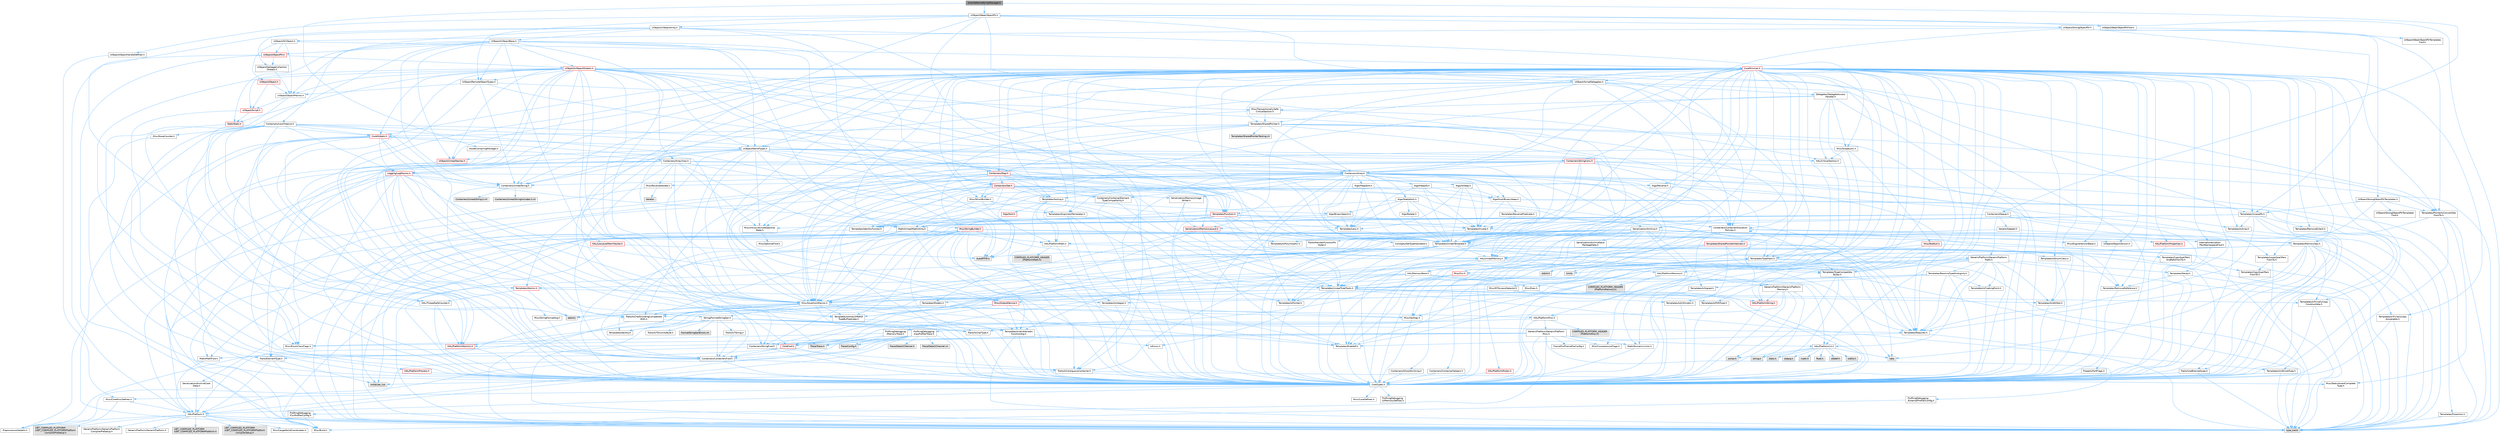 digraph "ActorDeferredScriptManager.h"
{
 // INTERACTIVE_SVG=YES
 // LATEX_PDF_SIZE
  bgcolor="transparent";
  edge [fontname=Helvetica,fontsize=10,labelfontname=Helvetica,labelfontsize=10];
  node [fontname=Helvetica,fontsize=10,shape=box,height=0.2,width=0.4];
  Node1 [id="Node000001",label="ActorDeferredScriptManager.h",height=0.2,width=0.4,color="gray40", fillcolor="grey60", style="filled", fontcolor="black",tooltip=" "];
  Node1 -> Node2 [id="edge1_Node000001_Node000002",color="steelblue1",style="solid",tooltip=" "];
  Node2 [id="Node000002",label="UObject/WeakObjectPtr.h",height=0.2,width=0.4,color="grey40", fillcolor="white", style="filled",URL="$d6/d96/WeakObjectPtr_8h.html",tooltip=" "];
  Node2 -> Node3 [id="edge2_Node000002_Node000003",color="steelblue1",style="solid",tooltip=" "];
  Node3 [id="Node000003",label="CoreTypes.h",height=0.2,width=0.4,color="grey40", fillcolor="white", style="filled",URL="$dc/dec/CoreTypes_8h.html",tooltip=" "];
  Node3 -> Node4 [id="edge3_Node000003_Node000004",color="steelblue1",style="solid",tooltip=" "];
  Node4 [id="Node000004",label="HAL/Platform.h",height=0.2,width=0.4,color="grey40", fillcolor="white", style="filled",URL="$d9/dd0/Platform_8h.html",tooltip=" "];
  Node4 -> Node5 [id="edge4_Node000004_Node000005",color="steelblue1",style="solid",tooltip=" "];
  Node5 [id="Node000005",label="Misc/Build.h",height=0.2,width=0.4,color="grey40", fillcolor="white", style="filled",URL="$d3/dbb/Build_8h.html",tooltip=" "];
  Node4 -> Node6 [id="edge5_Node000004_Node000006",color="steelblue1",style="solid",tooltip=" "];
  Node6 [id="Node000006",label="Misc/LargeWorldCoordinates.h",height=0.2,width=0.4,color="grey40", fillcolor="white", style="filled",URL="$d2/dcb/LargeWorldCoordinates_8h.html",tooltip=" "];
  Node4 -> Node7 [id="edge6_Node000004_Node000007",color="steelblue1",style="solid",tooltip=" "];
  Node7 [id="Node000007",label="type_traits",height=0.2,width=0.4,color="grey60", fillcolor="#E0E0E0", style="filled",tooltip=" "];
  Node4 -> Node8 [id="edge7_Node000004_Node000008",color="steelblue1",style="solid",tooltip=" "];
  Node8 [id="Node000008",label="PreprocessorHelpers.h",height=0.2,width=0.4,color="grey40", fillcolor="white", style="filled",URL="$db/ddb/PreprocessorHelpers_8h.html",tooltip=" "];
  Node4 -> Node9 [id="edge8_Node000004_Node000009",color="steelblue1",style="solid",tooltip=" "];
  Node9 [id="Node000009",label="UBT_COMPILED_PLATFORM\l/UBT_COMPILED_PLATFORMPlatform\lCompilerPreSetup.h",height=0.2,width=0.4,color="grey60", fillcolor="#E0E0E0", style="filled",tooltip=" "];
  Node4 -> Node10 [id="edge9_Node000004_Node000010",color="steelblue1",style="solid",tooltip=" "];
  Node10 [id="Node000010",label="GenericPlatform/GenericPlatform\lCompilerPreSetup.h",height=0.2,width=0.4,color="grey40", fillcolor="white", style="filled",URL="$d9/dc8/GenericPlatformCompilerPreSetup_8h.html",tooltip=" "];
  Node4 -> Node11 [id="edge10_Node000004_Node000011",color="steelblue1",style="solid",tooltip=" "];
  Node11 [id="Node000011",label="GenericPlatform/GenericPlatform.h",height=0.2,width=0.4,color="grey40", fillcolor="white", style="filled",URL="$d6/d84/GenericPlatform_8h.html",tooltip=" "];
  Node4 -> Node12 [id="edge11_Node000004_Node000012",color="steelblue1",style="solid",tooltip=" "];
  Node12 [id="Node000012",label="UBT_COMPILED_PLATFORM\l/UBT_COMPILED_PLATFORMPlatform.h",height=0.2,width=0.4,color="grey60", fillcolor="#E0E0E0", style="filled",tooltip=" "];
  Node4 -> Node13 [id="edge12_Node000004_Node000013",color="steelblue1",style="solid",tooltip=" "];
  Node13 [id="Node000013",label="UBT_COMPILED_PLATFORM\l/UBT_COMPILED_PLATFORMPlatform\lCompilerSetup.h",height=0.2,width=0.4,color="grey60", fillcolor="#E0E0E0", style="filled",tooltip=" "];
  Node3 -> Node14 [id="edge13_Node000003_Node000014",color="steelblue1",style="solid",tooltip=" "];
  Node14 [id="Node000014",label="ProfilingDebugging\l/UMemoryDefines.h",height=0.2,width=0.4,color="grey40", fillcolor="white", style="filled",URL="$d2/da2/UMemoryDefines_8h.html",tooltip=" "];
  Node3 -> Node15 [id="edge14_Node000003_Node000015",color="steelblue1",style="solid",tooltip=" "];
  Node15 [id="Node000015",label="Misc/CoreMiscDefines.h",height=0.2,width=0.4,color="grey40", fillcolor="white", style="filled",URL="$da/d38/CoreMiscDefines_8h.html",tooltip=" "];
  Node15 -> Node4 [id="edge15_Node000015_Node000004",color="steelblue1",style="solid",tooltip=" "];
  Node15 -> Node8 [id="edge16_Node000015_Node000008",color="steelblue1",style="solid",tooltip=" "];
  Node3 -> Node16 [id="edge17_Node000003_Node000016",color="steelblue1",style="solid",tooltip=" "];
  Node16 [id="Node000016",label="Misc/CoreDefines.h",height=0.2,width=0.4,color="grey40", fillcolor="white", style="filled",URL="$d3/dd2/CoreDefines_8h.html",tooltip=" "];
  Node2 -> Node17 [id="edge18_Node000002_Node000017",color="steelblue1",style="solid",tooltip=" "];
  Node17 [id="Node000017",label="Misc/AssertionMacros.h",height=0.2,width=0.4,color="grey40", fillcolor="white", style="filled",URL="$d0/dfa/AssertionMacros_8h.html",tooltip=" "];
  Node17 -> Node3 [id="edge19_Node000017_Node000003",color="steelblue1",style="solid",tooltip=" "];
  Node17 -> Node4 [id="edge20_Node000017_Node000004",color="steelblue1",style="solid",tooltip=" "];
  Node17 -> Node18 [id="edge21_Node000017_Node000018",color="steelblue1",style="solid",tooltip=" "];
  Node18 [id="Node000018",label="HAL/PlatformMisc.h",height=0.2,width=0.4,color="grey40", fillcolor="white", style="filled",URL="$d0/df5/PlatformMisc_8h.html",tooltip=" "];
  Node18 -> Node3 [id="edge22_Node000018_Node000003",color="steelblue1",style="solid",tooltip=" "];
  Node18 -> Node19 [id="edge23_Node000018_Node000019",color="steelblue1",style="solid",tooltip=" "];
  Node19 [id="Node000019",label="GenericPlatform/GenericPlatform\lMisc.h",height=0.2,width=0.4,color="grey40", fillcolor="white", style="filled",URL="$db/d9a/GenericPlatformMisc_8h.html",tooltip=" "];
  Node19 -> Node20 [id="edge24_Node000019_Node000020",color="steelblue1",style="solid",tooltip=" "];
  Node20 [id="Node000020",label="Containers/StringFwd.h",height=0.2,width=0.4,color="grey40", fillcolor="white", style="filled",URL="$df/d37/StringFwd_8h.html",tooltip=" "];
  Node20 -> Node3 [id="edge25_Node000020_Node000003",color="steelblue1",style="solid",tooltip=" "];
  Node20 -> Node21 [id="edge26_Node000020_Node000021",color="steelblue1",style="solid",tooltip=" "];
  Node21 [id="Node000021",label="Traits/ElementType.h",height=0.2,width=0.4,color="grey40", fillcolor="white", style="filled",URL="$d5/d4f/ElementType_8h.html",tooltip=" "];
  Node21 -> Node4 [id="edge27_Node000021_Node000004",color="steelblue1",style="solid",tooltip=" "];
  Node21 -> Node22 [id="edge28_Node000021_Node000022",color="steelblue1",style="solid",tooltip=" "];
  Node22 [id="Node000022",label="initializer_list",height=0.2,width=0.4,color="grey60", fillcolor="#E0E0E0", style="filled",tooltip=" "];
  Node21 -> Node7 [id="edge29_Node000021_Node000007",color="steelblue1",style="solid",tooltip=" "];
  Node20 -> Node23 [id="edge30_Node000020_Node000023",color="steelblue1",style="solid",tooltip=" "];
  Node23 [id="Node000023",label="Traits/IsContiguousContainer.h",height=0.2,width=0.4,color="grey40", fillcolor="white", style="filled",URL="$d5/d3c/IsContiguousContainer_8h.html",tooltip=" "];
  Node23 -> Node3 [id="edge31_Node000023_Node000003",color="steelblue1",style="solid",tooltip=" "];
  Node23 -> Node24 [id="edge32_Node000023_Node000024",color="steelblue1",style="solid",tooltip=" "];
  Node24 [id="Node000024",label="Misc/StaticAssertComplete\lType.h",height=0.2,width=0.4,color="grey40", fillcolor="white", style="filled",URL="$d5/d4e/StaticAssertCompleteType_8h.html",tooltip=" "];
  Node23 -> Node22 [id="edge33_Node000023_Node000022",color="steelblue1",style="solid",tooltip=" "];
  Node19 -> Node25 [id="edge34_Node000019_Node000025",color="steelblue1",style="solid",tooltip=" "];
  Node25 [id="Node000025",label="CoreFwd.h",height=0.2,width=0.4,color="red", fillcolor="#FFF0F0", style="filled",URL="$d1/d1e/CoreFwd_8h.html",tooltip=" "];
  Node25 -> Node3 [id="edge35_Node000025_Node000003",color="steelblue1",style="solid",tooltip=" "];
  Node25 -> Node26 [id="edge36_Node000025_Node000026",color="steelblue1",style="solid",tooltip=" "];
  Node26 [id="Node000026",label="Containers/ContainersFwd.h",height=0.2,width=0.4,color="grey40", fillcolor="white", style="filled",URL="$d4/d0a/ContainersFwd_8h.html",tooltip=" "];
  Node26 -> Node4 [id="edge37_Node000026_Node000004",color="steelblue1",style="solid",tooltip=" "];
  Node26 -> Node3 [id="edge38_Node000026_Node000003",color="steelblue1",style="solid",tooltip=" "];
  Node26 -> Node23 [id="edge39_Node000026_Node000023",color="steelblue1",style="solid",tooltip=" "];
  Node25 -> Node27 [id="edge40_Node000025_Node000027",color="steelblue1",style="solid",tooltip=" "];
  Node27 [id="Node000027",label="Math/MathFwd.h",height=0.2,width=0.4,color="grey40", fillcolor="white", style="filled",URL="$d2/d10/MathFwd_8h.html",tooltip=" "];
  Node27 -> Node4 [id="edge41_Node000027_Node000004",color="steelblue1",style="solid",tooltip=" "];
  Node19 -> Node3 [id="edge42_Node000019_Node000003",color="steelblue1",style="solid",tooltip=" "];
  Node19 -> Node29 [id="edge43_Node000019_Node000029",color="steelblue1",style="solid",tooltip=" "];
  Node29 [id="Node000029",label="FramePro/FrameProConfig.h",height=0.2,width=0.4,color="grey40", fillcolor="white", style="filled",URL="$d7/d90/FrameProConfig_8h.html",tooltip=" "];
  Node19 -> Node30 [id="edge44_Node000019_Node000030",color="steelblue1",style="solid",tooltip=" "];
  Node30 [id="Node000030",label="HAL/PlatformCrt.h",height=0.2,width=0.4,color="grey40", fillcolor="white", style="filled",URL="$d8/d75/PlatformCrt_8h.html",tooltip=" "];
  Node30 -> Node31 [id="edge45_Node000030_Node000031",color="steelblue1",style="solid",tooltip=" "];
  Node31 [id="Node000031",label="new",height=0.2,width=0.4,color="grey60", fillcolor="#E0E0E0", style="filled",tooltip=" "];
  Node30 -> Node32 [id="edge46_Node000030_Node000032",color="steelblue1",style="solid",tooltip=" "];
  Node32 [id="Node000032",label="wchar.h",height=0.2,width=0.4,color="grey60", fillcolor="#E0E0E0", style="filled",tooltip=" "];
  Node30 -> Node33 [id="edge47_Node000030_Node000033",color="steelblue1",style="solid",tooltip=" "];
  Node33 [id="Node000033",label="stddef.h",height=0.2,width=0.4,color="grey60", fillcolor="#E0E0E0", style="filled",tooltip=" "];
  Node30 -> Node34 [id="edge48_Node000030_Node000034",color="steelblue1",style="solid",tooltip=" "];
  Node34 [id="Node000034",label="stdlib.h",height=0.2,width=0.4,color="grey60", fillcolor="#E0E0E0", style="filled",tooltip=" "];
  Node30 -> Node35 [id="edge49_Node000030_Node000035",color="steelblue1",style="solid",tooltip=" "];
  Node35 [id="Node000035",label="stdio.h",height=0.2,width=0.4,color="grey60", fillcolor="#E0E0E0", style="filled",tooltip=" "];
  Node30 -> Node36 [id="edge50_Node000030_Node000036",color="steelblue1",style="solid",tooltip=" "];
  Node36 [id="Node000036",label="stdarg.h",height=0.2,width=0.4,color="grey60", fillcolor="#E0E0E0", style="filled",tooltip=" "];
  Node30 -> Node37 [id="edge51_Node000030_Node000037",color="steelblue1",style="solid",tooltip=" "];
  Node37 [id="Node000037",label="math.h",height=0.2,width=0.4,color="grey60", fillcolor="#E0E0E0", style="filled",tooltip=" "];
  Node30 -> Node38 [id="edge52_Node000030_Node000038",color="steelblue1",style="solid",tooltip=" "];
  Node38 [id="Node000038",label="float.h",height=0.2,width=0.4,color="grey60", fillcolor="#E0E0E0", style="filled",tooltip=" "];
  Node30 -> Node39 [id="edge53_Node000030_Node000039",color="steelblue1",style="solid",tooltip=" "];
  Node39 [id="Node000039",label="string.h",height=0.2,width=0.4,color="grey60", fillcolor="#E0E0E0", style="filled",tooltip=" "];
  Node19 -> Node40 [id="edge54_Node000019_Node000040",color="steelblue1",style="solid",tooltip=" "];
  Node40 [id="Node000040",label="Math/NumericLimits.h",height=0.2,width=0.4,color="grey40", fillcolor="white", style="filled",URL="$df/d1b/NumericLimits_8h.html",tooltip=" "];
  Node40 -> Node3 [id="edge55_Node000040_Node000003",color="steelblue1",style="solid",tooltip=" "];
  Node19 -> Node41 [id="edge56_Node000019_Node000041",color="steelblue1",style="solid",tooltip=" "];
  Node41 [id="Node000041",label="Misc/CompressionFlags.h",height=0.2,width=0.4,color="grey40", fillcolor="white", style="filled",URL="$d9/d76/CompressionFlags_8h.html",tooltip=" "];
  Node19 -> Node42 [id="edge57_Node000019_Node000042",color="steelblue1",style="solid",tooltip=" "];
  Node42 [id="Node000042",label="Misc/EnumClassFlags.h",height=0.2,width=0.4,color="grey40", fillcolor="white", style="filled",URL="$d8/de7/EnumClassFlags_8h.html",tooltip=" "];
  Node19 -> Node43 [id="edge58_Node000019_Node000043",color="steelblue1",style="solid",tooltip=" "];
  Node43 [id="Node000043",label="ProfilingDebugging\l/CsvProfilerConfig.h",height=0.2,width=0.4,color="grey40", fillcolor="white", style="filled",URL="$d3/d88/CsvProfilerConfig_8h.html",tooltip=" "];
  Node43 -> Node5 [id="edge59_Node000043_Node000005",color="steelblue1",style="solid",tooltip=" "];
  Node19 -> Node44 [id="edge60_Node000019_Node000044",color="steelblue1",style="solid",tooltip=" "];
  Node44 [id="Node000044",label="ProfilingDebugging\l/ExternalProfilerConfig.h",height=0.2,width=0.4,color="grey40", fillcolor="white", style="filled",URL="$d3/dbb/ExternalProfilerConfig_8h.html",tooltip=" "];
  Node44 -> Node5 [id="edge61_Node000044_Node000005",color="steelblue1",style="solid",tooltip=" "];
  Node18 -> Node45 [id="edge62_Node000018_Node000045",color="steelblue1",style="solid",tooltip=" "];
  Node45 [id="Node000045",label="COMPILED_PLATFORM_HEADER\l(PlatformMisc.h)",height=0.2,width=0.4,color="grey60", fillcolor="#E0E0E0", style="filled",tooltip=" "];
  Node18 -> Node46 [id="edge63_Node000018_Node000046",color="steelblue1",style="solid",tooltip=" "];
  Node46 [id="Node000046",label="ProfilingDebugging\l/CpuProfilerTrace.h",height=0.2,width=0.4,color="grey40", fillcolor="white", style="filled",URL="$da/dcb/CpuProfilerTrace_8h.html",tooltip=" "];
  Node46 -> Node3 [id="edge64_Node000046_Node000003",color="steelblue1",style="solid",tooltip=" "];
  Node46 -> Node26 [id="edge65_Node000046_Node000026",color="steelblue1",style="solid",tooltip=" "];
  Node46 -> Node47 [id="edge66_Node000046_Node000047",color="steelblue1",style="solid",tooltip=" "];
  Node47 [id="Node000047",label="HAL/PlatformAtomics.h",height=0.2,width=0.4,color="red", fillcolor="#FFF0F0", style="filled",URL="$d3/d36/PlatformAtomics_8h.html",tooltip=" "];
  Node47 -> Node3 [id="edge67_Node000047_Node000003",color="steelblue1",style="solid",tooltip=" "];
  Node46 -> Node8 [id="edge68_Node000046_Node000008",color="steelblue1",style="solid",tooltip=" "];
  Node46 -> Node5 [id="edge69_Node000046_Node000005",color="steelblue1",style="solid",tooltip=" "];
  Node46 -> Node50 [id="edge70_Node000046_Node000050",color="steelblue1",style="solid",tooltip=" "];
  Node50 [id="Node000050",label="Trace/Config.h",height=0.2,width=0.4,color="grey60", fillcolor="#E0E0E0", style="filled",tooltip=" "];
  Node46 -> Node51 [id="edge71_Node000046_Node000051",color="steelblue1",style="solid",tooltip=" "];
  Node51 [id="Node000051",label="Trace/Detail/Channel.h",height=0.2,width=0.4,color="grey60", fillcolor="#E0E0E0", style="filled",tooltip=" "];
  Node46 -> Node52 [id="edge72_Node000046_Node000052",color="steelblue1",style="solid",tooltip=" "];
  Node52 [id="Node000052",label="Trace/Detail/Channel.inl",height=0.2,width=0.4,color="grey60", fillcolor="#E0E0E0", style="filled",tooltip=" "];
  Node46 -> Node53 [id="edge73_Node000046_Node000053",color="steelblue1",style="solid",tooltip=" "];
  Node53 [id="Node000053",label="Trace/Trace.h",height=0.2,width=0.4,color="grey60", fillcolor="#E0E0E0", style="filled",tooltip=" "];
  Node17 -> Node8 [id="edge74_Node000017_Node000008",color="steelblue1",style="solid",tooltip=" "];
  Node17 -> Node54 [id="edge75_Node000017_Node000054",color="steelblue1",style="solid",tooltip=" "];
  Node54 [id="Node000054",label="Templates/EnableIf.h",height=0.2,width=0.4,color="grey40", fillcolor="white", style="filled",URL="$d7/d60/EnableIf_8h.html",tooltip=" "];
  Node54 -> Node3 [id="edge76_Node000054_Node000003",color="steelblue1",style="solid",tooltip=" "];
  Node17 -> Node55 [id="edge77_Node000017_Node000055",color="steelblue1",style="solid",tooltip=" "];
  Node55 [id="Node000055",label="Templates/IsArrayOrRefOf\lTypeByPredicate.h",height=0.2,width=0.4,color="grey40", fillcolor="white", style="filled",URL="$d6/da1/IsArrayOrRefOfTypeByPredicate_8h.html",tooltip=" "];
  Node55 -> Node3 [id="edge78_Node000055_Node000003",color="steelblue1",style="solid",tooltip=" "];
  Node17 -> Node56 [id="edge79_Node000017_Node000056",color="steelblue1",style="solid",tooltip=" "];
  Node56 [id="Node000056",label="Templates/IsValidVariadic\lFunctionArg.h",height=0.2,width=0.4,color="grey40", fillcolor="white", style="filled",URL="$d0/dc8/IsValidVariadicFunctionArg_8h.html",tooltip=" "];
  Node56 -> Node3 [id="edge80_Node000056_Node000003",color="steelblue1",style="solid",tooltip=" "];
  Node56 -> Node57 [id="edge81_Node000056_Node000057",color="steelblue1",style="solid",tooltip=" "];
  Node57 [id="Node000057",label="IsEnum.h",height=0.2,width=0.4,color="grey40", fillcolor="white", style="filled",URL="$d4/de5/IsEnum_8h.html",tooltip=" "];
  Node56 -> Node7 [id="edge82_Node000056_Node000007",color="steelblue1",style="solid",tooltip=" "];
  Node17 -> Node58 [id="edge83_Node000017_Node000058",color="steelblue1",style="solid",tooltip=" "];
  Node58 [id="Node000058",label="Traits/IsCharEncodingCompatible\lWith.h",height=0.2,width=0.4,color="grey40", fillcolor="white", style="filled",URL="$df/dd1/IsCharEncodingCompatibleWith_8h.html",tooltip=" "];
  Node58 -> Node7 [id="edge84_Node000058_Node000007",color="steelblue1",style="solid",tooltip=" "];
  Node58 -> Node59 [id="edge85_Node000058_Node000059",color="steelblue1",style="solid",tooltip=" "];
  Node59 [id="Node000059",label="Traits/IsCharType.h",height=0.2,width=0.4,color="grey40", fillcolor="white", style="filled",URL="$db/d51/IsCharType_8h.html",tooltip=" "];
  Node59 -> Node3 [id="edge86_Node000059_Node000003",color="steelblue1",style="solid",tooltip=" "];
  Node17 -> Node60 [id="edge87_Node000017_Node000060",color="steelblue1",style="solid",tooltip=" "];
  Node60 [id="Node000060",label="Misc/VarArgs.h",height=0.2,width=0.4,color="grey40", fillcolor="white", style="filled",URL="$d5/d6f/VarArgs_8h.html",tooltip=" "];
  Node60 -> Node3 [id="edge88_Node000060_Node000003",color="steelblue1",style="solid",tooltip=" "];
  Node17 -> Node61 [id="edge89_Node000017_Node000061",color="steelblue1",style="solid",tooltip=" "];
  Node61 [id="Node000061",label="String/FormatStringSan.h",height=0.2,width=0.4,color="grey40", fillcolor="white", style="filled",URL="$d3/d8b/FormatStringSan_8h.html",tooltip=" "];
  Node61 -> Node7 [id="edge90_Node000061_Node000007",color="steelblue1",style="solid",tooltip=" "];
  Node61 -> Node3 [id="edge91_Node000061_Node000003",color="steelblue1",style="solid",tooltip=" "];
  Node61 -> Node62 [id="edge92_Node000061_Node000062",color="steelblue1",style="solid",tooltip=" "];
  Node62 [id="Node000062",label="Templates/Requires.h",height=0.2,width=0.4,color="grey40", fillcolor="white", style="filled",URL="$dc/d96/Requires_8h.html",tooltip=" "];
  Node62 -> Node54 [id="edge93_Node000062_Node000054",color="steelblue1",style="solid",tooltip=" "];
  Node62 -> Node7 [id="edge94_Node000062_Node000007",color="steelblue1",style="solid",tooltip=" "];
  Node61 -> Node63 [id="edge95_Node000061_Node000063",color="steelblue1",style="solid",tooltip=" "];
  Node63 [id="Node000063",label="Templates/Identity.h",height=0.2,width=0.4,color="grey40", fillcolor="white", style="filled",URL="$d0/dd5/Identity_8h.html",tooltip=" "];
  Node61 -> Node56 [id="edge96_Node000061_Node000056",color="steelblue1",style="solid",tooltip=" "];
  Node61 -> Node59 [id="edge97_Node000061_Node000059",color="steelblue1",style="solid",tooltip=" "];
  Node61 -> Node64 [id="edge98_Node000061_Node000064",color="steelblue1",style="solid",tooltip=" "];
  Node64 [id="Node000064",label="Traits/IsTEnumAsByte.h",height=0.2,width=0.4,color="grey40", fillcolor="white", style="filled",URL="$d1/de6/IsTEnumAsByte_8h.html",tooltip=" "];
  Node61 -> Node65 [id="edge99_Node000061_Node000065",color="steelblue1",style="solid",tooltip=" "];
  Node65 [id="Node000065",label="Traits/IsTString.h",height=0.2,width=0.4,color="grey40", fillcolor="white", style="filled",URL="$d0/df8/IsTString_8h.html",tooltip=" "];
  Node65 -> Node26 [id="edge100_Node000065_Node000026",color="steelblue1",style="solid",tooltip=" "];
  Node61 -> Node26 [id="edge101_Node000061_Node000026",color="steelblue1",style="solid",tooltip=" "];
  Node61 -> Node66 [id="edge102_Node000061_Node000066",color="steelblue1",style="solid",tooltip=" "];
  Node66 [id="Node000066",label="FormatStringSanErrors.inl",height=0.2,width=0.4,color="grey60", fillcolor="#E0E0E0", style="filled",tooltip=" "];
  Node17 -> Node67 [id="edge103_Node000017_Node000067",color="steelblue1",style="solid",tooltip=" "];
  Node67 [id="Node000067",label="atomic",height=0.2,width=0.4,color="grey60", fillcolor="#E0E0E0", style="filled",tooltip=" "];
  Node2 -> Node68 [id="edge104_Node000002_Node000068",color="steelblue1",style="solid",tooltip=" "];
  Node68 [id="Node000068",label="Templates/UnrealTemplate.h",height=0.2,width=0.4,color="grey40", fillcolor="white", style="filled",URL="$d4/d24/UnrealTemplate_8h.html",tooltip=" "];
  Node68 -> Node3 [id="edge105_Node000068_Node000003",color="steelblue1",style="solid",tooltip=" "];
  Node68 -> Node69 [id="edge106_Node000068_Node000069",color="steelblue1",style="solid",tooltip=" "];
  Node69 [id="Node000069",label="Templates/IsPointer.h",height=0.2,width=0.4,color="grey40", fillcolor="white", style="filled",URL="$d7/d05/IsPointer_8h.html",tooltip=" "];
  Node69 -> Node3 [id="edge107_Node000069_Node000003",color="steelblue1",style="solid",tooltip=" "];
  Node68 -> Node70 [id="edge108_Node000068_Node000070",color="steelblue1",style="solid",tooltip=" "];
  Node70 [id="Node000070",label="HAL/UnrealMemory.h",height=0.2,width=0.4,color="grey40", fillcolor="white", style="filled",URL="$d9/d96/UnrealMemory_8h.html",tooltip=" "];
  Node70 -> Node3 [id="edge109_Node000070_Node000003",color="steelblue1",style="solid",tooltip=" "];
  Node70 -> Node71 [id="edge110_Node000070_Node000071",color="steelblue1",style="solid",tooltip=" "];
  Node71 [id="Node000071",label="GenericPlatform/GenericPlatform\lMemory.h",height=0.2,width=0.4,color="grey40", fillcolor="white", style="filled",URL="$dd/d22/GenericPlatformMemory_8h.html",tooltip=" "];
  Node71 -> Node25 [id="edge111_Node000071_Node000025",color="steelblue1",style="solid",tooltip=" "];
  Node71 -> Node3 [id="edge112_Node000071_Node000003",color="steelblue1",style="solid",tooltip=" "];
  Node71 -> Node72 [id="edge113_Node000071_Node000072",color="steelblue1",style="solid",tooltip=" "];
  Node72 [id="Node000072",label="HAL/PlatformString.h",height=0.2,width=0.4,color="red", fillcolor="#FFF0F0", style="filled",URL="$db/db5/PlatformString_8h.html",tooltip=" "];
  Node72 -> Node3 [id="edge114_Node000072_Node000003",color="steelblue1",style="solid",tooltip=" "];
  Node71 -> Node39 [id="edge115_Node000071_Node000039",color="steelblue1",style="solid",tooltip=" "];
  Node71 -> Node32 [id="edge116_Node000071_Node000032",color="steelblue1",style="solid",tooltip=" "];
  Node70 -> Node74 [id="edge117_Node000070_Node000074",color="steelblue1",style="solid",tooltip=" "];
  Node74 [id="Node000074",label="HAL/MemoryBase.h",height=0.2,width=0.4,color="grey40", fillcolor="white", style="filled",URL="$d6/d9f/MemoryBase_8h.html",tooltip=" "];
  Node74 -> Node3 [id="edge118_Node000074_Node000003",color="steelblue1",style="solid",tooltip=" "];
  Node74 -> Node47 [id="edge119_Node000074_Node000047",color="steelblue1",style="solid",tooltip=" "];
  Node74 -> Node30 [id="edge120_Node000074_Node000030",color="steelblue1",style="solid",tooltip=" "];
  Node74 -> Node75 [id="edge121_Node000074_Node000075",color="steelblue1",style="solid",tooltip=" "];
  Node75 [id="Node000075",label="Misc/Exec.h",height=0.2,width=0.4,color="grey40", fillcolor="white", style="filled",URL="$de/ddb/Exec_8h.html",tooltip=" "];
  Node75 -> Node3 [id="edge122_Node000075_Node000003",color="steelblue1",style="solid",tooltip=" "];
  Node75 -> Node17 [id="edge123_Node000075_Node000017",color="steelblue1",style="solid",tooltip=" "];
  Node74 -> Node76 [id="edge124_Node000074_Node000076",color="steelblue1",style="solid",tooltip=" "];
  Node76 [id="Node000076",label="Misc/OutputDevice.h",height=0.2,width=0.4,color="red", fillcolor="#FFF0F0", style="filled",URL="$d7/d32/OutputDevice_8h.html",tooltip=" "];
  Node76 -> Node25 [id="edge125_Node000076_Node000025",color="steelblue1",style="solid",tooltip=" "];
  Node76 -> Node3 [id="edge126_Node000076_Node000003",color="steelblue1",style="solid",tooltip=" "];
  Node76 -> Node60 [id="edge127_Node000076_Node000060",color="steelblue1",style="solid",tooltip=" "];
  Node76 -> Node55 [id="edge128_Node000076_Node000055",color="steelblue1",style="solid",tooltip=" "];
  Node76 -> Node56 [id="edge129_Node000076_Node000056",color="steelblue1",style="solid",tooltip=" "];
  Node76 -> Node58 [id="edge130_Node000076_Node000058",color="steelblue1",style="solid",tooltip=" "];
  Node74 -> Node78 [id="edge131_Node000074_Node000078",color="steelblue1",style="solid",tooltip=" "];
  Node78 [id="Node000078",label="Templates/Atomic.h",height=0.2,width=0.4,color="red", fillcolor="#FFF0F0", style="filled",URL="$d3/d91/Atomic_8h.html",tooltip=" "];
  Node78 -> Node79 [id="edge132_Node000078_Node000079",color="steelblue1",style="solid",tooltip=" "];
  Node79 [id="Node000079",label="HAL/ThreadSafeCounter.h",height=0.2,width=0.4,color="grey40", fillcolor="white", style="filled",URL="$dc/dc9/ThreadSafeCounter_8h.html",tooltip=" "];
  Node79 -> Node3 [id="edge133_Node000079_Node000003",color="steelblue1",style="solid",tooltip=" "];
  Node79 -> Node47 [id="edge134_Node000079_Node000047",color="steelblue1",style="solid",tooltip=" "];
  Node78 -> Node81 [id="edge135_Node000078_Node000081",color="steelblue1",style="solid",tooltip=" "];
  Node81 [id="Node000081",label="Templates/IsIntegral.h",height=0.2,width=0.4,color="grey40", fillcolor="white", style="filled",URL="$da/d64/IsIntegral_8h.html",tooltip=" "];
  Node81 -> Node3 [id="edge136_Node000081_Node000003",color="steelblue1",style="solid",tooltip=" "];
  Node78 -> Node67 [id="edge137_Node000078_Node000067",color="steelblue1",style="solid",tooltip=" "];
  Node70 -> Node87 [id="edge138_Node000070_Node000087",color="steelblue1",style="solid",tooltip=" "];
  Node87 [id="Node000087",label="HAL/PlatformMemory.h",height=0.2,width=0.4,color="grey40", fillcolor="white", style="filled",URL="$de/d68/PlatformMemory_8h.html",tooltip=" "];
  Node87 -> Node3 [id="edge139_Node000087_Node000003",color="steelblue1",style="solid",tooltip=" "];
  Node87 -> Node71 [id="edge140_Node000087_Node000071",color="steelblue1",style="solid",tooltip=" "];
  Node87 -> Node88 [id="edge141_Node000087_Node000088",color="steelblue1",style="solid",tooltip=" "];
  Node88 [id="Node000088",label="COMPILED_PLATFORM_HEADER\l(PlatformMemory.h)",height=0.2,width=0.4,color="grey60", fillcolor="#E0E0E0", style="filled",tooltip=" "];
  Node70 -> Node89 [id="edge142_Node000070_Node000089",color="steelblue1",style="solid",tooltip=" "];
  Node89 [id="Node000089",label="ProfilingDebugging\l/MemoryTrace.h",height=0.2,width=0.4,color="grey40", fillcolor="white", style="filled",URL="$da/dd7/MemoryTrace_8h.html",tooltip=" "];
  Node89 -> Node4 [id="edge143_Node000089_Node000004",color="steelblue1",style="solid",tooltip=" "];
  Node89 -> Node42 [id="edge144_Node000089_Node000042",color="steelblue1",style="solid",tooltip=" "];
  Node89 -> Node50 [id="edge145_Node000089_Node000050",color="steelblue1",style="solid",tooltip=" "];
  Node89 -> Node53 [id="edge146_Node000089_Node000053",color="steelblue1",style="solid",tooltip=" "];
  Node70 -> Node69 [id="edge147_Node000070_Node000069",color="steelblue1",style="solid",tooltip=" "];
  Node68 -> Node90 [id="edge148_Node000068_Node000090",color="steelblue1",style="solid",tooltip=" "];
  Node90 [id="Node000090",label="Templates/CopyQualifiers\lAndRefsFromTo.h",height=0.2,width=0.4,color="grey40", fillcolor="white", style="filled",URL="$d3/db3/CopyQualifiersAndRefsFromTo_8h.html",tooltip=" "];
  Node90 -> Node91 [id="edge149_Node000090_Node000091",color="steelblue1",style="solid",tooltip=" "];
  Node91 [id="Node000091",label="Templates/CopyQualifiers\lFromTo.h",height=0.2,width=0.4,color="grey40", fillcolor="white", style="filled",URL="$d5/db4/CopyQualifiersFromTo_8h.html",tooltip=" "];
  Node68 -> Node92 [id="edge150_Node000068_Node000092",color="steelblue1",style="solid",tooltip=" "];
  Node92 [id="Node000092",label="Templates/UnrealTypeTraits.h",height=0.2,width=0.4,color="grey40", fillcolor="white", style="filled",URL="$d2/d2d/UnrealTypeTraits_8h.html",tooltip=" "];
  Node92 -> Node3 [id="edge151_Node000092_Node000003",color="steelblue1",style="solid",tooltip=" "];
  Node92 -> Node69 [id="edge152_Node000092_Node000069",color="steelblue1",style="solid",tooltip=" "];
  Node92 -> Node17 [id="edge153_Node000092_Node000017",color="steelblue1",style="solid",tooltip=" "];
  Node92 -> Node83 [id="edge154_Node000092_Node000083",color="steelblue1",style="solid",tooltip=" "];
  Node83 [id="Node000083",label="Templates/AndOrNot.h",height=0.2,width=0.4,color="grey40", fillcolor="white", style="filled",URL="$db/d0a/AndOrNot_8h.html",tooltip=" "];
  Node83 -> Node3 [id="edge155_Node000083_Node000003",color="steelblue1",style="solid",tooltip=" "];
  Node92 -> Node54 [id="edge156_Node000092_Node000054",color="steelblue1",style="solid",tooltip=" "];
  Node92 -> Node93 [id="edge157_Node000092_Node000093",color="steelblue1",style="solid",tooltip=" "];
  Node93 [id="Node000093",label="Templates/IsArithmetic.h",height=0.2,width=0.4,color="grey40", fillcolor="white", style="filled",URL="$d2/d5d/IsArithmetic_8h.html",tooltip=" "];
  Node93 -> Node3 [id="edge158_Node000093_Node000003",color="steelblue1",style="solid",tooltip=" "];
  Node92 -> Node57 [id="edge159_Node000092_Node000057",color="steelblue1",style="solid",tooltip=" "];
  Node92 -> Node94 [id="edge160_Node000092_Node000094",color="steelblue1",style="solid",tooltip=" "];
  Node94 [id="Node000094",label="Templates/Models.h",height=0.2,width=0.4,color="grey40", fillcolor="white", style="filled",URL="$d3/d0c/Models_8h.html",tooltip=" "];
  Node94 -> Node63 [id="edge161_Node000094_Node000063",color="steelblue1",style="solid",tooltip=" "];
  Node92 -> Node95 [id="edge162_Node000092_Node000095",color="steelblue1",style="solid",tooltip=" "];
  Node95 [id="Node000095",label="Templates/IsPODType.h",height=0.2,width=0.4,color="grey40", fillcolor="white", style="filled",URL="$d7/db1/IsPODType_8h.html",tooltip=" "];
  Node95 -> Node3 [id="edge163_Node000095_Node000003",color="steelblue1",style="solid",tooltip=" "];
  Node92 -> Node96 [id="edge164_Node000092_Node000096",color="steelblue1",style="solid",tooltip=" "];
  Node96 [id="Node000096",label="Templates/IsUECoreType.h",height=0.2,width=0.4,color="grey40", fillcolor="white", style="filled",URL="$d1/db8/IsUECoreType_8h.html",tooltip=" "];
  Node96 -> Node3 [id="edge165_Node000096_Node000003",color="steelblue1",style="solid",tooltip=" "];
  Node96 -> Node7 [id="edge166_Node000096_Node000007",color="steelblue1",style="solid",tooltip=" "];
  Node92 -> Node84 [id="edge167_Node000092_Node000084",color="steelblue1",style="solid",tooltip=" "];
  Node84 [id="Node000084",label="Templates/IsTriviallyCopy\lConstructible.h",height=0.2,width=0.4,color="grey40", fillcolor="white", style="filled",URL="$d3/d78/IsTriviallyCopyConstructible_8h.html",tooltip=" "];
  Node84 -> Node3 [id="edge168_Node000084_Node000003",color="steelblue1",style="solid",tooltip=" "];
  Node84 -> Node7 [id="edge169_Node000084_Node000007",color="steelblue1",style="solid",tooltip=" "];
  Node68 -> Node97 [id="edge170_Node000068_Node000097",color="steelblue1",style="solid",tooltip=" "];
  Node97 [id="Node000097",label="Templates/RemoveReference.h",height=0.2,width=0.4,color="grey40", fillcolor="white", style="filled",URL="$da/dbe/RemoveReference_8h.html",tooltip=" "];
  Node97 -> Node3 [id="edge171_Node000097_Node000003",color="steelblue1",style="solid",tooltip=" "];
  Node68 -> Node62 [id="edge172_Node000068_Node000062",color="steelblue1",style="solid",tooltip=" "];
  Node68 -> Node98 [id="edge173_Node000068_Node000098",color="steelblue1",style="solid",tooltip=" "];
  Node98 [id="Node000098",label="Templates/TypeCompatible\lBytes.h",height=0.2,width=0.4,color="grey40", fillcolor="white", style="filled",URL="$df/d0a/TypeCompatibleBytes_8h.html",tooltip=" "];
  Node98 -> Node3 [id="edge174_Node000098_Node000003",color="steelblue1",style="solid",tooltip=" "];
  Node98 -> Node39 [id="edge175_Node000098_Node000039",color="steelblue1",style="solid",tooltip=" "];
  Node98 -> Node31 [id="edge176_Node000098_Node000031",color="steelblue1",style="solid",tooltip=" "];
  Node98 -> Node7 [id="edge177_Node000098_Node000007",color="steelblue1",style="solid",tooltip=" "];
  Node68 -> Node63 [id="edge178_Node000068_Node000063",color="steelblue1",style="solid",tooltip=" "];
  Node68 -> Node23 [id="edge179_Node000068_Node000023",color="steelblue1",style="solid",tooltip=" "];
  Node68 -> Node99 [id="edge180_Node000068_Node000099",color="steelblue1",style="solid",tooltip=" "];
  Node99 [id="Node000099",label="Traits/UseBitwiseSwap.h",height=0.2,width=0.4,color="grey40", fillcolor="white", style="filled",URL="$db/df3/UseBitwiseSwap_8h.html",tooltip=" "];
  Node99 -> Node3 [id="edge181_Node000099_Node000003",color="steelblue1",style="solid",tooltip=" "];
  Node99 -> Node7 [id="edge182_Node000099_Node000007",color="steelblue1",style="solid",tooltip=" "];
  Node68 -> Node7 [id="edge183_Node000068_Node000007",color="steelblue1",style="solid",tooltip=" "];
  Node2 -> Node100 [id="edge184_Node000002_Node000100",color="steelblue1",style="solid",tooltip=" "];
  Node100 [id="Node000100",label="UObject/ScriptDelegates.h",height=0.2,width=0.4,color="grey40", fillcolor="white", style="filled",URL="$de/d81/ScriptDelegates_8h.html",tooltip=" "];
  Node100 -> Node101 [id="edge185_Node000100_Node000101",color="steelblue1",style="solid",tooltip=" "];
  Node101 [id="Node000101",label="Containers/Array.h",height=0.2,width=0.4,color="grey40", fillcolor="white", style="filled",URL="$df/dd0/Array_8h.html",tooltip=" "];
  Node101 -> Node3 [id="edge186_Node000101_Node000003",color="steelblue1",style="solid",tooltip=" "];
  Node101 -> Node17 [id="edge187_Node000101_Node000017",color="steelblue1",style="solid",tooltip=" "];
  Node101 -> Node102 [id="edge188_Node000101_Node000102",color="steelblue1",style="solid",tooltip=" "];
  Node102 [id="Node000102",label="Misc/IntrusiveUnsetOptional\lState.h",height=0.2,width=0.4,color="grey40", fillcolor="white", style="filled",URL="$d2/d0a/IntrusiveUnsetOptionalState_8h.html",tooltip=" "];
  Node102 -> Node103 [id="edge189_Node000102_Node000103",color="steelblue1",style="solid",tooltip=" "];
  Node103 [id="Node000103",label="Misc/OptionalFwd.h",height=0.2,width=0.4,color="grey40", fillcolor="white", style="filled",URL="$dc/d50/OptionalFwd_8h.html",tooltip=" "];
  Node101 -> Node104 [id="edge190_Node000101_Node000104",color="steelblue1",style="solid",tooltip=" "];
  Node104 [id="Node000104",label="Misc/ReverseIterate.h",height=0.2,width=0.4,color="grey40", fillcolor="white", style="filled",URL="$db/de3/ReverseIterate_8h.html",tooltip=" "];
  Node104 -> Node4 [id="edge191_Node000104_Node000004",color="steelblue1",style="solid",tooltip=" "];
  Node104 -> Node105 [id="edge192_Node000104_Node000105",color="steelblue1",style="solid",tooltip=" "];
  Node105 [id="Node000105",label="iterator",height=0.2,width=0.4,color="grey60", fillcolor="#E0E0E0", style="filled",tooltip=" "];
  Node101 -> Node70 [id="edge193_Node000101_Node000070",color="steelblue1",style="solid",tooltip=" "];
  Node101 -> Node92 [id="edge194_Node000101_Node000092",color="steelblue1",style="solid",tooltip=" "];
  Node101 -> Node68 [id="edge195_Node000101_Node000068",color="steelblue1",style="solid",tooltip=" "];
  Node101 -> Node106 [id="edge196_Node000101_Node000106",color="steelblue1",style="solid",tooltip=" "];
  Node106 [id="Node000106",label="Containers/AllowShrinking.h",height=0.2,width=0.4,color="grey40", fillcolor="white", style="filled",URL="$d7/d1a/AllowShrinking_8h.html",tooltip=" "];
  Node106 -> Node3 [id="edge197_Node000106_Node000003",color="steelblue1",style="solid",tooltip=" "];
  Node101 -> Node107 [id="edge198_Node000101_Node000107",color="steelblue1",style="solid",tooltip=" "];
  Node107 [id="Node000107",label="Containers/ContainerAllocation\lPolicies.h",height=0.2,width=0.4,color="grey40", fillcolor="white", style="filled",URL="$d7/dff/ContainerAllocationPolicies_8h.html",tooltip=" "];
  Node107 -> Node3 [id="edge199_Node000107_Node000003",color="steelblue1",style="solid",tooltip=" "];
  Node107 -> Node108 [id="edge200_Node000107_Node000108",color="steelblue1",style="solid",tooltip=" "];
  Node108 [id="Node000108",label="Containers/ContainerHelpers.h",height=0.2,width=0.4,color="grey40", fillcolor="white", style="filled",URL="$d7/d33/ContainerHelpers_8h.html",tooltip=" "];
  Node108 -> Node3 [id="edge201_Node000108_Node000003",color="steelblue1",style="solid",tooltip=" "];
  Node107 -> Node107 [id="edge202_Node000107_Node000107",color="steelblue1",style="solid",tooltip=" "];
  Node107 -> Node109 [id="edge203_Node000107_Node000109",color="steelblue1",style="solid",tooltip=" "];
  Node109 [id="Node000109",label="HAL/PlatformMath.h",height=0.2,width=0.4,color="grey40", fillcolor="white", style="filled",URL="$dc/d53/PlatformMath_8h.html",tooltip=" "];
  Node109 -> Node3 [id="edge204_Node000109_Node000003",color="steelblue1",style="solid",tooltip=" "];
  Node109 -> Node110 [id="edge205_Node000109_Node000110",color="steelblue1",style="solid",tooltip=" "];
  Node110 [id="Node000110",label="GenericPlatform/GenericPlatform\lMath.h",height=0.2,width=0.4,color="grey40", fillcolor="white", style="filled",URL="$d5/d79/GenericPlatformMath_8h.html",tooltip=" "];
  Node110 -> Node3 [id="edge206_Node000110_Node000003",color="steelblue1",style="solid",tooltip=" "];
  Node110 -> Node26 [id="edge207_Node000110_Node000026",color="steelblue1",style="solid",tooltip=" "];
  Node110 -> Node30 [id="edge208_Node000110_Node000030",color="steelblue1",style="solid",tooltip=" "];
  Node110 -> Node83 [id="edge209_Node000110_Node000083",color="steelblue1",style="solid",tooltip=" "];
  Node110 -> Node111 [id="edge210_Node000110_Node000111",color="steelblue1",style="solid",tooltip=" "];
  Node111 [id="Node000111",label="Templates/Decay.h",height=0.2,width=0.4,color="grey40", fillcolor="white", style="filled",URL="$dd/d0f/Decay_8h.html",tooltip=" "];
  Node111 -> Node3 [id="edge211_Node000111_Node000003",color="steelblue1",style="solid",tooltip=" "];
  Node111 -> Node97 [id="edge212_Node000111_Node000097",color="steelblue1",style="solid",tooltip=" "];
  Node111 -> Node7 [id="edge213_Node000111_Node000007",color="steelblue1",style="solid",tooltip=" "];
  Node110 -> Node112 [id="edge214_Node000110_Node000112",color="steelblue1",style="solid",tooltip=" "];
  Node112 [id="Node000112",label="Templates/IsFloatingPoint.h",height=0.2,width=0.4,color="grey40", fillcolor="white", style="filled",URL="$d3/d11/IsFloatingPoint_8h.html",tooltip=" "];
  Node112 -> Node3 [id="edge215_Node000112_Node000003",color="steelblue1",style="solid",tooltip=" "];
  Node110 -> Node92 [id="edge216_Node000110_Node000092",color="steelblue1",style="solid",tooltip=" "];
  Node110 -> Node62 [id="edge217_Node000110_Node000062",color="steelblue1",style="solid",tooltip=" "];
  Node110 -> Node113 [id="edge218_Node000110_Node000113",color="steelblue1",style="solid",tooltip=" "];
  Node113 [id="Node000113",label="Templates/ResolveTypeAmbiguity.h",height=0.2,width=0.4,color="grey40", fillcolor="white", style="filled",URL="$df/d1f/ResolveTypeAmbiguity_8h.html",tooltip=" "];
  Node113 -> Node3 [id="edge219_Node000113_Node000003",color="steelblue1",style="solid",tooltip=" "];
  Node113 -> Node112 [id="edge220_Node000113_Node000112",color="steelblue1",style="solid",tooltip=" "];
  Node113 -> Node92 [id="edge221_Node000113_Node000092",color="steelblue1",style="solid",tooltip=" "];
  Node113 -> Node114 [id="edge222_Node000113_Node000114",color="steelblue1",style="solid",tooltip=" "];
  Node114 [id="Node000114",label="Templates/IsSigned.h",height=0.2,width=0.4,color="grey40", fillcolor="white", style="filled",URL="$d8/dd8/IsSigned_8h.html",tooltip=" "];
  Node114 -> Node3 [id="edge223_Node000114_Node000003",color="steelblue1",style="solid",tooltip=" "];
  Node113 -> Node81 [id="edge224_Node000113_Node000081",color="steelblue1",style="solid",tooltip=" "];
  Node113 -> Node62 [id="edge225_Node000113_Node000062",color="steelblue1",style="solid",tooltip=" "];
  Node110 -> Node98 [id="edge226_Node000110_Node000098",color="steelblue1",style="solid",tooltip=" "];
  Node110 -> Node115 [id="edge227_Node000110_Node000115",color="steelblue1",style="solid",tooltip=" "];
  Node115 [id="Node000115",label="limits",height=0.2,width=0.4,color="grey60", fillcolor="#E0E0E0", style="filled",tooltip=" "];
  Node110 -> Node7 [id="edge228_Node000110_Node000007",color="steelblue1",style="solid",tooltip=" "];
  Node109 -> Node116 [id="edge229_Node000109_Node000116",color="steelblue1",style="solid",tooltip=" "];
  Node116 [id="Node000116",label="COMPILED_PLATFORM_HEADER\l(PlatformMath.h)",height=0.2,width=0.4,color="grey60", fillcolor="#E0E0E0", style="filled",tooltip=" "];
  Node107 -> Node70 [id="edge230_Node000107_Node000070",color="steelblue1",style="solid",tooltip=" "];
  Node107 -> Node40 [id="edge231_Node000107_Node000040",color="steelblue1",style="solid",tooltip=" "];
  Node107 -> Node17 [id="edge232_Node000107_Node000017",color="steelblue1",style="solid",tooltip=" "];
  Node107 -> Node117 [id="edge233_Node000107_Node000117",color="steelblue1",style="solid",tooltip=" "];
  Node117 [id="Node000117",label="Templates/IsPolymorphic.h",height=0.2,width=0.4,color="grey40", fillcolor="white", style="filled",URL="$dc/d20/IsPolymorphic_8h.html",tooltip=" "];
  Node107 -> Node118 [id="edge234_Node000107_Node000118",color="steelblue1",style="solid",tooltip=" "];
  Node118 [id="Node000118",label="Templates/MemoryOps.h",height=0.2,width=0.4,color="grey40", fillcolor="white", style="filled",URL="$db/dea/MemoryOps_8h.html",tooltip=" "];
  Node118 -> Node3 [id="edge235_Node000118_Node000003",color="steelblue1",style="solid",tooltip=" "];
  Node118 -> Node70 [id="edge236_Node000118_Node000070",color="steelblue1",style="solid",tooltip=" "];
  Node118 -> Node85 [id="edge237_Node000118_Node000085",color="steelblue1",style="solid",tooltip=" "];
  Node85 [id="Node000085",label="Templates/IsTriviallyCopy\lAssignable.h",height=0.2,width=0.4,color="grey40", fillcolor="white", style="filled",URL="$d2/df2/IsTriviallyCopyAssignable_8h.html",tooltip=" "];
  Node85 -> Node3 [id="edge238_Node000085_Node000003",color="steelblue1",style="solid",tooltip=" "];
  Node85 -> Node7 [id="edge239_Node000085_Node000007",color="steelblue1",style="solid",tooltip=" "];
  Node118 -> Node84 [id="edge240_Node000118_Node000084",color="steelblue1",style="solid",tooltip=" "];
  Node118 -> Node62 [id="edge241_Node000118_Node000062",color="steelblue1",style="solid",tooltip=" "];
  Node118 -> Node92 [id="edge242_Node000118_Node000092",color="steelblue1",style="solid",tooltip=" "];
  Node118 -> Node99 [id="edge243_Node000118_Node000099",color="steelblue1",style="solid",tooltip=" "];
  Node118 -> Node31 [id="edge244_Node000118_Node000031",color="steelblue1",style="solid",tooltip=" "];
  Node118 -> Node7 [id="edge245_Node000118_Node000007",color="steelblue1",style="solid",tooltip=" "];
  Node107 -> Node98 [id="edge246_Node000107_Node000098",color="steelblue1",style="solid",tooltip=" "];
  Node107 -> Node7 [id="edge247_Node000107_Node000007",color="steelblue1",style="solid",tooltip=" "];
  Node101 -> Node119 [id="edge248_Node000101_Node000119",color="steelblue1",style="solid",tooltip=" "];
  Node119 [id="Node000119",label="Containers/ContainerElement\lTypeCompatibility.h",height=0.2,width=0.4,color="grey40", fillcolor="white", style="filled",URL="$df/ddf/ContainerElementTypeCompatibility_8h.html",tooltip=" "];
  Node119 -> Node3 [id="edge249_Node000119_Node000003",color="steelblue1",style="solid",tooltip=" "];
  Node119 -> Node92 [id="edge250_Node000119_Node000092",color="steelblue1",style="solid",tooltip=" "];
  Node101 -> Node120 [id="edge251_Node000101_Node000120",color="steelblue1",style="solid",tooltip=" "];
  Node120 [id="Node000120",label="Serialization/Archive.h",height=0.2,width=0.4,color="grey40", fillcolor="white", style="filled",URL="$d7/d3b/Archive_8h.html",tooltip=" "];
  Node120 -> Node25 [id="edge252_Node000120_Node000025",color="steelblue1",style="solid",tooltip=" "];
  Node120 -> Node3 [id="edge253_Node000120_Node000003",color="steelblue1",style="solid",tooltip=" "];
  Node120 -> Node121 [id="edge254_Node000120_Node000121",color="steelblue1",style="solid",tooltip=" "];
  Node121 [id="Node000121",label="HAL/PlatformProperties.h",height=0.2,width=0.4,color="red", fillcolor="#FFF0F0", style="filled",URL="$d9/db0/PlatformProperties_8h.html",tooltip=" "];
  Node121 -> Node3 [id="edge255_Node000121_Node000003",color="steelblue1",style="solid",tooltip=" "];
  Node120 -> Node124 [id="edge256_Node000120_Node000124",color="steelblue1",style="solid",tooltip=" "];
  Node124 [id="Node000124",label="Internationalization\l/TextNamespaceFwd.h",height=0.2,width=0.4,color="grey40", fillcolor="white", style="filled",URL="$d8/d97/TextNamespaceFwd_8h.html",tooltip=" "];
  Node124 -> Node3 [id="edge257_Node000124_Node000003",color="steelblue1",style="solid",tooltip=" "];
  Node120 -> Node27 [id="edge258_Node000120_Node000027",color="steelblue1",style="solid",tooltip=" "];
  Node120 -> Node17 [id="edge259_Node000120_Node000017",color="steelblue1",style="solid",tooltip=" "];
  Node120 -> Node5 [id="edge260_Node000120_Node000005",color="steelblue1",style="solid",tooltip=" "];
  Node120 -> Node41 [id="edge261_Node000120_Node000041",color="steelblue1",style="solid",tooltip=" "];
  Node120 -> Node125 [id="edge262_Node000120_Node000125",color="steelblue1",style="solid",tooltip=" "];
  Node125 [id="Node000125",label="Misc/EngineVersionBase.h",height=0.2,width=0.4,color="grey40", fillcolor="white", style="filled",URL="$d5/d2b/EngineVersionBase_8h.html",tooltip=" "];
  Node125 -> Node3 [id="edge263_Node000125_Node000003",color="steelblue1",style="solid",tooltip=" "];
  Node120 -> Node60 [id="edge264_Node000120_Node000060",color="steelblue1",style="solid",tooltip=" "];
  Node120 -> Node126 [id="edge265_Node000120_Node000126",color="steelblue1",style="solid",tooltip=" "];
  Node126 [id="Node000126",label="Serialization/ArchiveCook\lData.h",height=0.2,width=0.4,color="grey40", fillcolor="white", style="filled",URL="$dc/db6/ArchiveCookData_8h.html",tooltip=" "];
  Node126 -> Node4 [id="edge266_Node000126_Node000004",color="steelblue1",style="solid",tooltip=" "];
  Node120 -> Node127 [id="edge267_Node000120_Node000127",color="steelblue1",style="solid",tooltip=" "];
  Node127 [id="Node000127",label="Serialization/ArchiveSave\lPackageData.h",height=0.2,width=0.4,color="grey40", fillcolor="white", style="filled",URL="$d1/d37/ArchiveSavePackageData_8h.html",tooltip=" "];
  Node120 -> Node54 [id="edge268_Node000120_Node000054",color="steelblue1",style="solid",tooltip=" "];
  Node120 -> Node55 [id="edge269_Node000120_Node000055",color="steelblue1",style="solid",tooltip=" "];
  Node120 -> Node128 [id="edge270_Node000120_Node000128",color="steelblue1",style="solid",tooltip=" "];
  Node128 [id="Node000128",label="Templates/IsEnumClass.h",height=0.2,width=0.4,color="grey40", fillcolor="white", style="filled",URL="$d7/d15/IsEnumClass_8h.html",tooltip=" "];
  Node128 -> Node3 [id="edge271_Node000128_Node000003",color="steelblue1",style="solid",tooltip=" "];
  Node128 -> Node83 [id="edge272_Node000128_Node000083",color="steelblue1",style="solid",tooltip=" "];
  Node120 -> Node114 [id="edge273_Node000120_Node000114",color="steelblue1",style="solid",tooltip=" "];
  Node120 -> Node56 [id="edge274_Node000120_Node000056",color="steelblue1",style="solid",tooltip=" "];
  Node120 -> Node68 [id="edge275_Node000120_Node000068",color="steelblue1",style="solid",tooltip=" "];
  Node120 -> Node58 [id="edge276_Node000120_Node000058",color="steelblue1",style="solid",tooltip=" "];
  Node120 -> Node129 [id="edge277_Node000120_Node000129",color="steelblue1",style="solid",tooltip=" "];
  Node129 [id="Node000129",label="UObject/ObjectVersion.h",height=0.2,width=0.4,color="grey40", fillcolor="white", style="filled",URL="$da/d63/ObjectVersion_8h.html",tooltip=" "];
  Node129 -> Node3 [id="edge278_Node000129_Node000003",color="steelblue1",style="solid",tooltip=" "];
  Node101 -> Node130 [id="edge279_Node000101_Node000130",color="steelblue1",style="solid",tooltip=" "];
  Node130 [id="Node000130",label="Serialization/MemoryImage\lWriter.h",height=0.2,width=0.4,color="grey40", fillcolor="white", style="filled",URL="$d0/d08/MemoryImageWriter_8h.html",tooltip=" "];
  Node130 -> Node3 [id="edge280_Node000130_Node000003",color="steelblue1",style="solid",tooltip=" "];
  Node130 -> Node131 [id="edge281_Node000130_Node000131",color="steelblue1",style="solid",tooltip=" "];
  Node131 [id="Node000131",label="Serialization/MemoryLayout.h",height=0.2,width=0.4,color="red", fillcolor="#FFF0F0", style="filled",URL="$d7/d66/MemoryLayout_8h.html",tooltip=" "];
  Node131 -> Node20 [id="edge282_Node000131_Node000020",color="steelblue1",style="solid",tooltip=" "];
  Node131 -> Node70 [id="edge283_Node000131_Node000070",color="steelblue1",style="solid",tooltip=" "];
  Node131 -> Node54 [id="edge284_Node000131_Node000054",color="steelblue1",style="solid",tooltip=" "];
  Node131 -> Node117 [id="edge285_Node000131_Node000117",color="steelblue1",style="solid",tooltip=" "];
  Node131 -> Node94 [id="edge286_Node000131_Node000094",color="steelblue1",style="solid",tooltip=" "];
  Node131 -> Node68 [id="edge287_Node000131_Node000068",color="steelblue1",style="solid",tooltip=" "];
  Node101 -> Node144 [id="edge288_Node000101_Node000144",color="steelblue1",style="solid",tooltip=" "];
  Node144 [id="Node000144",label="Algo/Heapify.h",height=0.2,width=0.4,color="grey40", fillcolor="white", style="filled",URL="$d0/d2a/Heapify_8h.html",tooltip=" "];
  Node144 -> Node145 [id="edge289_Node000144_Node000145",color="steelblue1",style="solid",tooltip=" "];
  Node145 [id="Node000145",label="Algo/Impl/BinaryHeap.h",height=0.2,width=0.4,color="grey40", fillcolor="white", style="filled",URL="$d7/da3/Algo_2Impl_2BinaryHeap_8h.html",tooltip=" "];
  Node145 -> Node146 [id="edge290_Node000145_Node000146",color="steelblue1",style="solid",tooltip=" "];
  Node146 [id="Node000146",label="Templates/Invoke.h",height=0.2,width=0.4,color="grey40", fillcolor="white", style="filled",URL="$d7/deb/Invoke_8h.html",tooltip=" "];
  Node146 -> Node3 [id="edge291_Node000146_Node000003",color="steelblue1",style="solid",tooltip=" "];
  Node146 -> Node147 [id="edge292_Node000146_Node000147",color="steelblue1",style="solid",tooltip=" "];
  Node147 [id="Node000147",label="Traits/MemberFunctionPtr\lOuter.h",height=0.2,width=0.4,color="grey40", fillcolor="white", style="filled",URL="$db/da7/MemberFunctionPtrOuter_8h.html",tooltip=" "];
  Node146 -> Node68 [id="edge293_Node000146_Node000068",color="steelblue1",style="solid",tooltip=" "];
  Node146 -> Node7 [id="edge294_Node000146_Node000007",color="steelblue1",style="solid",tooltip=" "];
  Node145 -> Node148 [id="edge295_Node000145_Node000148",color="steelblue1",style="solid",tooltip=" "];
  Node148 [id="Node000148",label="Templates/Projection.h",height=0.2,width=0.4,color="grey40", fillcolor="white", style="filled",URL="$d7/df0/Projection_8h.html",tooltip=" "];
  Node148 -> Node7 [id="edge296_Node000148_Node000007",color="steelblue1",style="solid",tooltip=" "];
  Node145 -> Node149 [id="edge297_Node000145_Node000149",color="steelblue1",style="solid",tooltip=" "];
  Node149 [id="Node000149",label="Templates/ReversePredicate.h",height=0.2,width=0.4,color="grey40", fillcolor="white", style="filled",URL="$d8/d28/ReversePredicate_8h.html",tooltip=" "];
  Node149 -> Node146 [id="edge298_Node000149_Node000146",color="steelblue1",style="solid",tooltip=" "];
  Node149 -> Node68 [id="edge299_Node000149_Node000068",color="steelblue1",style="solid",tooltip=" "];
  Node145 -> Node7 [id="edge300_Node000145_Node000007",color="steelblue1",style="solid",tooltip=" "];
  Node144 -> Node150 [id="edge301_Node000144_Node000150",color="steelblue1",style="solid",tooltip=" "];
  Node150 [id="Node000150",label="Templates/IdentityFunctor.h",height=0.2,width=0.4,color="grey40", fillcolor="white", style="filled",URL="$d7/d2e/IdentityFunctor_8h.html",tooltip=" "];
  Node150 -> Node4 [id="edge302_Node000150_Node000004",color="steelblue1",style="solid",tooltip=" "];
  Node144 -> Node146 [id="edge303_Node000144_Node000146",color="steelblue1",style="solid",tooltip=" "];
  Node144 -> Node151 [id="edge304_Node000144_Node000151",color="steelblue1",style="solid",tooltip=" "];
  Node151 [id="Node000151",label="Templates/Less.h",height=0.2,width=0.4,color="grey40", fillcolor="white", style="filled",URL="$de/dc8/Less_8h.html",tooltip=" "];
  Node151 -> Node3 [id="edge305_Node000151_Node000003",color="steelblue1",style="solid",tooltip=" "];
  Node151 -> Node68 [id="edge306_Node000151_Node000068",color="steelblue1",style="solid",tooltip=" "];
  Node144 -> Node68 [id="edge307_Node000144_Node000068",color="steelblue1",style="solid",tooltip=" "];
  Node101 -> Node152 [id="edge308_Node000101_Node000152",color="steelblue1",style="solid",tooltip=" "];
  Node152 [id="Node000152",label="Algo/HeapSort.h",height=0.2,width=0.4,color="grey40", fillcolor="white", style="filled",URL="$d3/d92/HeapSort_8h.html",tooltip=" "];
  Node152 -> Node145 [id="edge309_Node000152_Node000145",color="steelblue1",style="solid",tooltip=" "];
  Node152 -> Node150 [id="edge310_Node000152_Node000150",color="steelblue1",style="solid",tooltip=" "];
  Node152 -> Node151 [id="edge311_Node000152_Node000151",color="steelblue1",style="solid",tooltip=" "];
  Node152 -> Node68 [id="edge312_Node000152_Node000068",color="steelblue1",style="solid",tooltip=" "];
  Node101 -> Node153 [id="edge313_Node000101_Node000153",color="steelblue1",style="solid",tooltip=" "];
  Node153 [id="Node000153",label="Algo/IsHeap.h",height=0.2,width=0.4,color="grey40", fillcolor="white", style="filled",URL="$de/d32/IsHeap_8h.html",tooltip=" "];
  Node153 -> Node145 [id="edge314_Node000153_Node000145",color="steelblue1",style="solid",tooltip=" "];
  Node153 -> Node150 [id="edge315_Node000153_Node000150",color="steelblue1",style="solid",tooltip=" "];
  Node153 -> Node146 [id="edge316_Node000153_Node000146",color="steelblue1",style="solid",tooltip=" "];
  Node153 -> Node151 [id="edge317_Node000153_Node000151",color="steelblue1",style="solid",tooltip=" "];
  Node153 -> Node68 [id="edge318_Node000153_Node000068",color="steelblue1",style="solid",tooltip=" "];
  Node101 -> Node145 [id="edge319_Node000101_Node000145",color="steelblue1",style="solid",tooltip=" "];
  Node101 -> Node154 [id="edge320_Node000101_Node000154",color="steelblue1",style="solid",tooltip=" "];
  Node154 [id="Node000154",label="Algo/StableSort.h",height=0.2,width=0.4,color="grey40", fillcolor="white", style="filled",URL="$d7/d3c/StableSort_8h.html",tooltip=" "];
  Node154 -> Node155 [id="edge321_Node000154_Node000155",color="steelblue1",style="solid",tooltip=" "];
  Node155 [id="Node000155",label="Algo/BinarySearch.h",height=0.2,width=0.4,color="grey40", fillcolor="white", style="filled",URL="$db/db4/BinarySearch_8h.html",tooltip=" "];
  Node155 -> Node150 [id="edge322_Node000155_Node000150",color="steelblue1",style="solid",tooltip=" "];
  Node155 -> Node146 [id="edge323_Node000155_Node000146",color="steelblue1",style="solid",tooltip=" "];
  Node155 -> Node151 [id="edge324_Node000155_Node000151",color="steelblue1",style="solid",tooltip=" "];
  Node154 -> Node156 [id="edge325_Node000154_Node000156",color="steelblue1",style="solid",tooltip=" "];
  Node156 [id="Node000156",label="Algo/Rotate.h",height=0.2,width=0.4,color="grey40", fillcolor="white", style="filled",URL="$dd/da7/Rotate_8h.html",tooltip=" "];
  Node156 -> Node68 [id="edge326_Node000156_Node000068",color="steelblue1",style="solid",tooltip=" "];
  Node154 -> Node150 [id="edge327_Node000154_Node000150",color="steelblue1",style="solid",tooltip=" "];
  Node154 -> Node146 [id="edge328_Node000154_Node000146",color="steelblue1",style="solid",tooltip=" "];
  Node154 -> Node151 [id="edge329_Node000154_Node000151",color="steelblue1",style="solid",tooltip=" "];
  Node154 -> Node68 [id="edge330_Node000154_Node000068",color="steelblue1",style="solid",tooltip=" "];
  Node101 -> Node157 [id="edge331_Node000101_Node000157",color="steelblue1",style="solid",tooltip=" "];
  Node157 [id="Node000157",label="Concepts/GetTypeHashable.h",height=0.2,width=0.4,color="grey40", fillcolor="white", style="filled",URL="$d3/da2/GetTypeHashable_8h.html",tooltip=" "];
  Node157 -> Node3 [id="edge332_Node000157_Node000003",color="steelblue1",style="solid",tooltip=" "];
  Node157 -> Node135 [id="edge333_Node000157_Node000135",color="steelblue1",style="solid",tooltip=" "];
  Node135 [id="Node000135",label="Templates/TypeHash.h",height=0.2,width=0.4,color="grey40", fillcolor="white", style="filled",URL="$d1/d62/TypeHash_8h.html",tooltip=" "];
  Node135 -> Node3 [id="edge334_Node000135_Node000003",color="steelblue1",style="solid",tooltip=" "];
  Node135 -> Node62 [id="edge335_Node000135_Node000062",color="steelblue1",style="solid",tooltip=" "];
  Node135 -> Node136 [id="edge336_Node000135_Node000136",color="steelblue1",style="solid",tooltip=" "];
  Node136 [id="Node000136",label="Misc/Crc.h",height=0.2,width=0.4,color="red", fillcolor="#FFF0F0", style="filled",URL="$d4/dd2/Crc_8h.html",tooltip=" "];
  Node136 -> Node3 [id="edge337_Node000136_Node000003",color="steelblue1",style="solid",tooltip=" "];
  Node136 -> Node72 [id="edge338_Node000136_Node000072",color="steelblue1",style="solid",tooltip=" "];
  Node136 -> Node17 [id="edge339_Node000136_Node000017",color="steelblue1",style="solid",tooltip=" "];
  Node136 -> Node92 [id="edge340_Node000136_Node000092",color="steelblue1",style="solid",tooltip=" "];
  Node136 -> Node59 [id="edge341_Node000136_Node000059",color="steelblue1",style="solid",tooltip=" "];
  Node135 -> Node141 [id="edge342_Node000135_Node000141",color="steelblue1",style="solid",tooltip=" "];
  Node141 [id="Node000141",label="stdint.h",height=0.2,width=0.4,color="grey60", fillcolor="#E0E0E0", style="filled",tooltip=" "];
  Node135 -> Node7 [id="edge343_Node000135_Node000007",color="steelblue1",style="solid",tooltip=" "];
  Node101 -> Node150 [id="edge344_Node000101_Node000150",color="steelblue1",style="solid",tooltip=" "];
  Node101 -> Node146 [id="edge345_Node000101_Node000146",color="steelblue1",style="solid",tooltip=" "];
  Node101 -> Node151 [id="edge346_Node000101_Node000151",color="steelblue1",style="solid",tooltip=" "];
  Node101 -> Node158 [id="edge347_Node000101_Node000158",color="steelblue1",style="solid",tooltip=" "];
  Node158 [id="Node000158",label="Templates/LosesQualifiers\lFromTo.h",height=0.2,width=0.4,color="grey40", fillcolor="white", style="filled",URL="$d2/db3/LosesQualifiersFromTo_8h.html",tooltip=" "];
  Node158 -> Node91 [id="edge348_Node000158_Node000091",color="steelblue1",style="solid",tooltip=" "];
  Node158 -> Node7 [id="edge349_Node000158_Node000007",color="steelblue1",style="solid",tooltip=" "];
  Node101 -> Node62 [id="edge350_Node000101_Node000062",color="steelblue1",style="solid",tooltip=" "];
  Node101 -> Node159 [id="edge351_Node000101_Node000159",color="steelblue1",style="solid",tooltip=" "];
  Node159 [id="Node000159",label="Templates/Sorting.h",height=0.2,width=0.4,color="grey40", fillcolor="white", style="filled",URL="$d3/d9e/Sorting_8h.html",tooltip=" "];
  Node159 -> Node3 [id="edge352_Node000159_Node000003",color="steelblue1",style="solid",tooltip=" "];
  Node159 -> Node155 [id="edge353_Node000159_Node000155",color="steelblue1",style="solid",tooltip=" "];
  Node159 -> Node160 [id="edge354_Node000159_Node000160",color="steelblue1",style="solid",tooltip=" "];
  Node160 [id="Node000160",label="Algo/Sort.h",height=0.2,width=0.4,color="red", fillcolor="#FFF0F0", style="filled",URL="$d1/d87/Sort_8h.html",tooltip=" "];
  Node159 -> Node109 [id="edge355_Node000159_Node000109",color="steelblue1",style="solid",tooltip=" "];
  Node159 -> Node151 [id="edge356_Node000159_Node000151",color="steelblue1",style="solid",tooltip=" "];
  Node101 -> Node163 [id="edge357_Node000101_Node000163",color="steelblue1",style="solid",tooltip=" "];
  Node163 [id="Node000163",label="Templates/AlignmentTemplates.h",height=0.2,width=0.4,color="grey40", fillcolor="white", style="filled",URL="$dd/d32/AlignmentTemplates_8h.html",tooltip=" "];
  Node163 -> Node3 [id="edge358_Node000163_Node000003",color="steelblue1",style="solid",tooltip=" "];
  Node163 -> Node81 [id="edge359_Node000163_Node000081",color="steelblue1",style="solid",tooltip=" "];
  Node163 -> Node69 [id="edge360_Node000163_Node000069",color="steelblue1",style="solid",tooltip=" "];
  Node101 -> Node21 [id="edge361_Node000101_Node000021",color="steelblue1",style="solid",tooltip=" "];
  Node101 -> Node115 [id="edge362_Node000101_Node000115",color="steelblue1",style="solid",tooltip=" "];
  Node101 -> Node7 [id="edge363_Node000101_Node000007",color="steelblue1",style="solid",tooltip=" "];
  Node100 -> Node107 [id="edge364_Node000100_Node000107",color="steelblue1",style="solid",tooltip=" "];
  Node100 -> Node164 [id="edge365_Node000100_Node000164",color="steelblue1",style="solid",tooltip=" "];
  Node164 [id="Node000164",label="Containers/UnrealString.h",height=0.2,width=0.4,color="grey40", fillcolor="white", style="filled",URL="$d5/dba/UnrealString_8h.html",tooltip=" "];
  Node164 -> Node165 [id="edge366_Node000164_Node000165",color="steelblue1",style="solid",tooltip=" "];
  Node165 [id="Node000165",label="Containers/UnrealStringIncludes.h.inl",height=0.2,width=0.4,color="grey60", fillcolor="#E0E0E0", style="filled",tooltip=" "];
  Node164 -> Node166 [id="edge367_Node000164_Node000166",color="steelblue1",style="solid",tooltip=" "];
  Node166 [id="Node000166",label="Containers/UnrealString.h.inl",height=0.2,width=0.4,color="grey60", fillcolor="#E0E0E0", style="filled",tooltip=" "];
  Node164 -> Node167 [id="edge368_Node000164_Node000167",color="steelblue1",style="solid",tooltip=" "];
  Node167 [id="Node000167",label="Misc/StringFormatArg.h",height=0.2,width=0.4,color="grey40", fillcolor="white", style="filled",URL="$d2/d16/StringFormatArg_8h.html",tooltip=" "];
  Node167 -> Node26 [id="edge369_Node000167_Node000026",color="steelblue1",style="solid",tooltip=" "];
  Node100 -> Node168 [id="edge370_Node000100_Node000168",color="steelblue1",style="solid",tooltip=" "];
  Node168 [id="Node000168",label="PropertyPortFlags.h",height=0.2,width=0.4,color="grey40", fillcolor="white", style="filled",URL="$db/d3e/PropertyPortFlags_8h.html",tooltip=" "];
  Node168 -> Node3 [id="edge371_Node000168_Node000003",color="steelblue1",style="solid",tooltip=" "];
  Node100 -> Node169 [id="edge372_Node000100_Node000169",color="steelblue1",style="solid",tooltip=" "];
  Node169 [id="Node000169",label="Delegates/DelegateAccess\lHandler.h",height=0.2,width=0.4,color="grey40", fillcolor="white", style="filled",URL="$d7/d27/DelegateAccessHandler_8h.html",tooltip=" "];
  Node169 -> Node3 [id="edge373_Node000169_Node000003",color="steelblue1",style="solid",tooltip=" "];
  Node169 -> Node170 [id="edge374_Node000169_Node000170",color="steelblue1",style="solid",tooltip=" "];
  Node170 [id="Node000170",label="HAL/CriticalSection.h",height=0.2,width=0.4,color="grey40", fillcolor="white", style="filled",URL="$d6/d90/CriticalSection_8h.html",tooltip=" "];
  Node170 -> Node171 [id="edge375_Node000170_Node000171",color="steelblue1",style="solid",tooltip=" "];
  Node171 [id="Node000171",label="HAL/PlatformMutex.h",height=0.2,width=0.4,color="red", fillcolor="#FFF0F0", style="filled",URL="$d9/d0b/PlatformMutex_8h.html",tooltip=" "];
  Node171 -> Node3 [id="edge376_Node000171_Node000003",color="steelblue1",style="solid",tooltip=" "];
  Node169 -> Node173 [id="edge377_Node000169_Node000173",color="steelblue1",style="solid",tooltip=" "];
  Node173 [id="Node000173",label="Misc/MTAccessDetector.h",height=0.2,width=0.4,color="grey40", fillcolor="white", style="filled",URL="$db/d36/MTAccessDetector_8h.html",tooltip=" "];
  Node173 -> Node3 [id="edge378_Node000173_Node000003",color="steelblue1",style="solid",tooltip=" "];
  Node173 -> Node17 [id="edge379_Node000173_Node000017",color="steelblue1",style="solid",tooltip=" "];
  Node169 -> Node174 [id="edge380_Node000169_Node000174",color="steelblue1",style="solid",tooltip=" "];
  Node174 [id="Node000174",label="Misc/ScopeLock.h",height=0.2,width=0.4,color="grey40", fillcolor="white", style="filled",URL="$de/d73/ScopeLock_8h.html",tooltip=" "];
  Node174 -> Node3 [id="edge381_Node000174_Node000003",color="steelblue1",style="solid",tooltip=" "];
  Node174 -> Node17 [id="edge382_Node000174_Node000017",color="steelblue1",style="solid",tooltip=" "];
  Node174 -> Node175 [id="edge383_Node000174_Node000175",color="steelblue1",style="solid",tooltip=" "];
  Node175 [id="Node000175",label="Misc/NotNull.h",height=0.2,width=0.4,color="red", fillcolor="#FFF0F0", style="filled",URL="$df/dcc/Misc_2NotNull_8h.html",tooltip=" "];
  Node175 -> Node3 [id="edge384_Node000175_Node000003",color="steelblue1",style="solid",tooltip=" "];
  Node175 -> Node62 [id="edge385_Node000175_Node000062",color="steelblue1",style="solid",tooltip=" "];
  Node175 -> Node135 [id="edge386_Node000175_Node000135",color="steelblue1",style="solid",tooltip=" "];
  Node175 -> Node7 [id="edge387_Node000175_Node000007",color="steelblue1",style="solid",tooltip=" "];
  Node174 -> Node170 [id="edge388_Node000174_Node000170",color="steelblue1",style="solid",tooltip=" "];
  Node169 -> Node177 [id="edge389_Node000169_Node000177",color="steelblue1",style="solid",tooltip=" "];
  Node177 [id="Node000177",label="Misc/TransactionallySafe\lCriticalSection.h",height=0.2,width=0.4,color="grey40", fillcolor="white", style="filled",URL="$da/d63/TransactionallySafeCriticalSection_8h.html",tooltip=" "];
  Node177 -> Node170 [id="edge390_Node000177_Node000170",color="steelblue1",style="solid",tooltip=" "];
  Node177 -> Node178 [id="edge391_Node000177_Node000178",color="steelblue1",style="solid",tooltip=" "];
  Node178 [id="Node000178",label="AutoRTFM.h",height=0.2,width=0.4,color="grey60", fillcolor="#E0E0E0", style="filled",tooltip=" "];
  Node177 -> Node179 [id="edge392_Node000177_Node000179",color="steelblue1",style="solid",tooltip=" "];
  Node179 [id="Node000179",label="Templates/SharedPointer.h",height=0.2,width=0.4,color="grey40", fillcolor="white", style="filled",URL="$d2/d17/SharedPointer_8h.html",tooltip=" "];
  Node179 -> Node3 [id="edge393_Node000179_Node000003",color="steelblue1",style="solid",tooltip=" "];
  Node179 -> Node102 [id="edge394_Node000179_Node000102",color="steelblue1",style="solid",tooltip=" "];
  Node179 -> Node180 [id="edge395_Node000179_Node000180",color="steelblue1",style="solid",tooltip=" "];
  Node180 [id="Node000180",label="Templates/PointerIsConvertible\lFromTo.h",height=0.2,width=0.4,color="grey40", fillcolor="white", style="filled",URL="$d6/d65/PointerIsConvertibleFromTo_8h.html",tooltip=" "];
  Node180 -> Node3 [id="edge396_Node000180_Node000003",color="steelblue1",style="solid",tooltip=" "];
  Node180 -> Node24 [id="edge397_Node000180_Node000024",color="steelblue1",style="solid",tooltip=" "];
  Node180 -> Node158 [id="edge398_Node000180_Node000158",color="steelblue1",style="solid",tooltip=" "];
  Node180 -> Node7 [id="edge399_Node000180_Node000007",color="steelblue1",style="solid",tooltip=" "];
  Node179 -> Node17 [id="edge400_Node000179_Node000017",color="steelblue1",style="solid",tooltip=" "];
  Node179 -> Node70 [id="edge401_Node000179_Node000070",color="steelblue1",style="solid",tooltip=" "];
  Node179 -> Node101 [id="edge402_Node000179_Node000101",color="steelblue1",style="solid",tooltip=" "];
  Node179 -> Node181 [id="edge403_Node000179_Node000181",color="steelblue1",style="solid",tooltip=" "];
  Node181 [id="Node000181",label="Containers/Map.h",height=0.2,width=0.4,color="red", fillcolor="#FFF0F0", style="filled",URL="$df/d79/Map_8h.html",tooltip=" "];
  Node181 -> Node3 [id="edge404_Node000181_Node000003",color="steelblue1",style="solid",tooltip=" "];
  Node181 -> Node182 [id="edge405_Node000181_Node000182",color="steelblue1",style="solid",tooltip=" "];
  Node182 [id="Node000182",label="Algo/Reverse.h",height=0.2,width=0.4,color="grey40", fillcolor="white", style="filled",URL="$d5/d93/Reverse_8h.html",tooltip=" "];
  Node182 -> Node3 [id="edge406_Node000182_Node000003",color="steelblue1",style="solid",tooltip=" "];
  Node182 -> Node68 [id="edge407_Node000182_Node000068",color="steelblue1",style="solid",tooltip=" "];
  Node181 -> Node119 [id="edge408_Node000181_Node000119",color="steelblue1",style="solid",tooltip=" "];
  Node181 -> Node183 [id="edge409_Node000181_Node000183",color="steelblue1",style="solid",tooltip=" "];
  Node183 [id="Node000183",label="Containers/Set.h",height=0.2,width=0.4,color="red", fillcolor="#FFF0F0", style="filled",URL="$d4/d45/Set_8h.html",tooltip=" "];
  Node183 -> Node107 [id="edge410_Node000183_Node000107",color="steelblue1",style="solid",tooltip=" "];
  Node183 -> Node119 [id="edge411_Node000183_Node000119",color="steelblue1",style="solid",tooltip=" "];
  Node183 -> Node26 [id="edge412_Node000183_Node000026",color="steelblue1",style="solid",tooltip=" "];
  Node183 -> Node162 [id="edge413_Node000183_Node000162",color="steelblue1",style="solid",tooltip=" "];
  Node162 [id="Node000162",label="Math/UnrealMathUtility.h",height=0.2,width=0.4,color="grey40", fillcolor="white", style="filled",URL="$db/db8/UnrealMathUtility_8h.html",tooltip=" "];
  Node162 -> Node3 [id="edge414_Node000162_Node000003",color="steelblue1",style="solid",tooltip=" "];
  Node162 -> Node17 [id="edge415_Node000162_Node000017",color="steelblue1",style="solid",tooltip=" "];
  Node162 -> Node109 [id="edge416_Node000162_Node000109",color="steelblue1",style="solid",tooltip=" "];
  Node162 -> Node27 [id="edge417_Node000162_Node000027",color="steelblue1",style="solid",tooltip=" "];
  Node162 -> Node63 [id="edge418_Node000162_Node000063",color="steelblue1",style="solid",tooltip=" "];
  Node162 -> Node62 [id="edge419_Node000162_Node000062",color="steelblue1",style="solid",tooltip=" "];
  Node183 -> Node17 [id="edge420_Node000183_Node000017",color="steelblue1",style="solid",tooltip=" "];
  Node183 -> Node204 [id="edge421_Node000183_Node000204",color="steelblue1",style="solid",tooltip=" "];
  Node204 [id="Node000204",label="Misc/StructBuilder.h",height=0.2,width=0.4,color="grey40", fillcolor="white", style="filled",URL="$d9/db3/StructBuilder_8h.html",tooltip=" "];
  Node204 -> Node3 [id="edge422_Node000204_Node000003",color="steelblue1",style="solid",tooltip=" "];
  Node204 -> Node162 [id="edge423_Node000204_Node000162",color="steelblue1",style="solid",tooltip=" "];
  Node204 -> Node163 [id="edge424_Node000204_Node000163",color="steelblue1",style="solid",tooltip=" "];
  Node183 -> Node130 [id="edge425_Node000183_Node000130",color="steelblue1",style="solid",tooltip=" "];
  Node183 -> Node205 [id="edge426_Node000183_Node000205",color="steelblue1",style="solid",tooltip=" "];
  Node205 [id="Node000205",label="Templates/Function.h",height=0.2,width=0.4,color="red", fillcolor="#FFF0F0", style="filled",URL="$df/df5/Function_8h.html",tooltip=" "];
  Node205 -> Node3 [id="edge427_Node000205_Node000003",color="steelblue1",style="solid",tooltip=" "];
  Node205 -> Node17 [id="edge428_Node000205_Node000017",color="steelblue1",style="solid",tooltip=" "];
  Node205 -> Node102 [id="edge429_Node000205_Node000102",color="steelblue1",style="solid",tooltip=" "];
  Node205 -> Node70 [id="edge430_Node000205_Node000070",color="steelblue1",style="solid",tooltip=" "];
  Node205 -> Node92 [id="edge431_Node000205_Node000092",color="steelblue1",style="solid",tooltip=" "];
  Node205 -> Node146 [id="edge432_Node000205_Node000146",color="steelblue1",style="solid",tooltip=" "];
  Node205 -> Node68 [id="edge433_Node000205_Node000068",color="steelblue1",style="solid",tooltip=" "];
  Node205 -> Node62 [id="edge434_Node000205_Node000062",color="steelblue1",style="solid",tooltip=" "];
  Node205 -> Node162 [id="edge435_Node000205_Node000162",color="steelblue1",style="solid",tooltip=" "];
  Node205 -> Node31 [id="edge436_Node000205_Node000031",color="steelblue1",style="solid",tooltip=" "];
  Node205 -> Node7 [id="edge437_Node000205_Node000007",color="steelblue1",style="solid",tooltip=" "];
  Node183 -> Node159 [id="edge438_Node000183_Node000159",color="steelblue1",style="solid",tooltip=" "];
  Node183 -> Node135 [id="edge439_Node000183_Node000135",color="steelblue1",style="solid",tooltip=" "];
  Node183 -> Node68 [id="edge440_Node000183_Node000068",color="steelblue1",style="solid",tooltip=" "];
  Node183 -> Node22 [id="edge441_Node000183_Node000022",color="steelblue1",style="solid",tooltip=" "];
  Node183 -> Node7 [id="edge442_Node000183_Node000007",color="steelblue1",style="solid",tooltip=" "];
  Node181 -> Node164 [id="edge443_Node000181_Node000164",color="steelblue1",style="solid",tooltip=" "];
  Node181 -> Node17 [id="edge444_Node000181_Node000017",color="steelblue1",style="solid",tooltip=" "];
  Node181 -> Node204 [id="edge445_Node000181_Node000204",color="steelblue1",style="solid",tooltip=" "];
  Node181 -> Node205 [id="edge446_Node000181_Node000205",color="steelblue1",style="solid",tooltip=" "];
  Node181 -> Node159 [id="edge447_Node000181_Node000159",color="steelblue1",style="solid",tooltip=" "];
  Node181 -> Node68 [id="edge448_Node000181_Node000068",color="steelblue1",style="solid",tooltip=" "];
  Node181 -> Node92 [id="edge449_Node000181_Node000092",color="steelblue1",style="solid",tooltip=" "];
  Node181 -> Node7 [id="edge450_Node000181_Node000007",color="steelblue1",style="solid",tooltip=" "];
  Node179 -> Node211 [id="edge451_Node000179_Node000211",color="steelblue1",style="solid",tooltip=" "];
  Node211 [id="Node000211",label="CoreGlobals.h",height=0.2,width=0.4,color="red", fillcolor="#FFF0F0", style="filled",URL="$d5/d8c/CoreGlobals_8h.html",tooltip=" "];
  Node211 -> Node164 [id="edge452_Node000211_Node000164",color="steelblue1",style="solid",tooltip=" "];
  Node211 -> Node3 [id="edge453_Node000211_Node000003",color="steelblue1",style="solid",tooltip=" "];
  Node211 -> Node215 [id="edge454_Node000211_Node000215",color="steelblue1",style="solid",tooltip=" "];
  Node215 [id="Node000215",label="Logging/LogMacros.h",height=0.2,width=0.4,color="red", fillcolor="#FFF0F0", style="filled",URL="$d0/d16/LogMacros_8h.html",tooltip=" "];
  Node215 -> Node164 [id="edge455_Node000215_Node000164",color="steelblue1",style="solid",tooltip=" "];
  Node215 -> Node3 [id="edge456_Node000215_Node000003",color="steelblue1",style="solid",tooltip=" "];
  Node215 -> Node8 [id="edge457_Node000215_Node000008",color="steelblue1",style="solid",tooltip=" "];
  Node215 -> Node17 [id="edge458_Node000215_Node000017",color="steelblue1",style="solid",tooltip=" "];
  Node215 -> Node5 [id="edge459_Node000215_Node000005",color="steelblue1",style="solid",tooltip=" "];
  Node215 -> Node60 [id="edge460_Node000215_Node000060",color="steelblue1",style="solid",tooltip=" "];
  Node215 -> Node61 [id="edge461_Node000215_Node000061",color="steelblue1",style="solid",tooltip=" "];
  Node215 -> Node54 [id="edge462_Node000215_Node000054",color="steelblue1",style="solid",tooltip=" "];
  Node215 -> Node55 [id="edge463_Node000215_Node000055",color="steelblue1",style="solid",tooltip=" "];
  Node215 -> Node56 [id="edge464_Node000215_Node000056",color="steelblue1",style="solid",tooltip=" "];
  Node215 -> Node58 [id="edge465_Node000215_Node000058",color="steelblue1",style="solid",tooltip=" "];
  Node215 -> Node7 [id="edge466_Node000215_Node000007",color="steelblue1",style="solid",tooltip=" "];
  Node211 -> Node5 [id="edge467_Node000211_Node000005",color="steelblue1",style="solid",tooltip=" "];
  Node211 -> Node42 [id="edge468_Node000211_Node000042",color="steelblue1",style="solid",tooltip=" "];
  Node211 -> Node76 [id="edge469_Node000211_Node000076",color="steelblue1",style="solid",tooltip=" "];
  Node211 -> Node46 [id="edge470_Node000211_Node000046",color="steelblue1",style="solid",tooltip=" "];
  Node211 -> Node78 [id="edge471_Node000211_Node000078",color="steelblue1",style="solid",tooltip=" "];
  Node211 -> Node217 [id="edge472_Node000211_Node000217",color="steelblue1",style="solid",tooltip=" "];
  Node217 [id="Node000217",label="UObject/NameTypes.h",height=0.2,width=0.4,color="grey40", fillcolor="white", style="filled",URL="$d6/d35/NameTypes_8h.html",tooltip=" "];
  Node217 -> Node3 [id="edge473_Node000217_Node000003",color="steelblue1",style="solid",tooltip=" "];
  Node217 -> Node17 [id="edge474_Node000217_Node000017",color="steelblue1",style="solid",tooltip=" "];
  Node217 -> Node70 [id="edge475_Node000217_Node000070",color="steelblue1",style="solid",tooltip=" "];
  Node217 -> Node92 [id="edge476_Node000217_Node000092",color="steelblue1",style="solid",tooltip=" "];
  Node217 -> Node68 [id="edge477_Node000217_Node000068",color="steelblue1",style="solid",tooltip=" "];
  Node217 -> Node164 [id="edge478_Node000217_Node000164",color="steelblue1",style="solid",tooltip=" "];
  Node217 -> Node170 [id="edge479_Node000217_Node000170",color="steelblue1",style="solid",tooltip=" "];
  Node217 -> Node218 [id="edge480_Node000217_Node000218",color="steelblue1",style="solid",tooltip=" "];
  Node218 [id="Node000218",label="Containers/StringConv.h",height=0.2,width=0.4,color="red", fillcolor="#FFF0F0", style="filled",URL="$d3/ddf/StringConv_8h.html",tooltip=" "];
  Node218 -> Node3 [id="edge481_Node000218_Node000003",color="steelblue1",style="solid",tooltip=" "];
  Node218 -> Node17 [id="edge482_Node000218_Node000017",color="steelblue1",style="solid",tooltip=" "];
  Node218 -> Node107 [id="edge483_Node000218_Node000107",color="steelblue1",style="solid",tooltip=" "];
  Node218 -> Node101 [id="edge484_Node000218_Node000101",color="steelblue1",style="solid",tooltip=" "];
  Node218 -> Node201 [id="edge485_Node000218_Node000201",color="steelblue1",style="solid",tooltip=" "];
  Node201 [id="Node000201",label="Templates/IsArray.h",height=0.2,width=0.4,color="grey40", fillcolor="white", style="filled",URL="$d8/d8d/IsArray_8h.html",tooltip=" "];
  Node201 -> Node3 [id="edge486_Node000201_Node000003",color="steelblue1",style="solid",tooltip=" "];
  Node218 -> Node68 [id="edge487_Node000218_Node000068",color="steelblue1",style="solid",tooltip=" "];
  Node218 -> Node92 [id="edge488_Node000218_Node000092",color="steelblue1",style="solid",tooltip=" "];
  Node218 -> Node21 [id="edge489_Node000218_Node000021",color="steelblue1",style="solid",tooltip=" "];
  Node218 -> Node58 [id="edge490_Node000218_Node000058",color="steelblue1",style="solid",tooltip=" "];
  Node218 -> Node23 [id="edge491_Node000218_Node000023",color="steelblue1",style="solid",tooltip=" "];
  Node218 -> Node7 [id="edge492_Node000218_Node000007",color="steelblue1",style="solid",tooltip=" "];
  Node217 -> Node20 [id="edge493_Node000217_Node000020",color="steelblue1",style="solid",tooltip=" "];
  Node217 -> Node219 [id="edge494_Node000217_Node000219",color="steelblue1",style="solid",tooltip=" "];
  Node219 [id="Node000219",label="UObject/UnrealNames.h",height=0.2,width=0.4,color="red", fillcolor="#FFF0F0", style="filled",URL="$d8/db1/UnrealNames_8h.html",tooltip=" "];
  Node219 -> Node3 [id="edge495_Node000219_Node000003",color="steelblue1",style="solid",tooltip=" "];
  Node217 -> Node78 [id="edge496_Node000217_Node000078",color="steelblue1",style="solid",tooltip=" "];
  Node217 -> Node131 [id="edge497_Node000217_Node000131",color="steelblue1",style="solid",tooltip=" "];
  Node217 -> Node102 [id="edge498_Node000217_Node000102",color="steelblue1",style="solid",tooltip=" "];
  Node217 -> Node221 [id="edge499_Node000217_Node000221",color="steelblue1",style="solid",tooltip=" "];
  Node221 [id="Node000221",label="Misc/StringBuilder.h",height=0.2,width=0.4,color="red", fillcolor="#FFF0F0", style="filled",URL="$d4/d52/StringBuilder_8h.html",tooltip=" "];
  Node221 -> Node20 [id="edge500_Node000221_Node000020",color="steelblue1",style="solid",tooltip=" "];
  Node221 -> Node3 [id="edge501_Node000221_Node000003",color="steelblue1",style="solid",tooltip=" "];
  Node221 -> Node72 [id="edge502_Node000221_Node000072",color="steelblue1",style="solid",tooltip=" "];
  Node221 -> Node70 [id="edge503_Node000221_Node000070",color="steelblue1",style="solid",tooltip=" "];
  Node221 -> Node17 [id="edge504_Node000221_Node000017",color="steelblue1",style="solid",tooltip=" "];
  Node221 -> Node54 [id="edge505_Node000221_Node000054",color="steelblue1",style="solid",tooltip=" "];
  Node221 -> Node55 [id="edge506_Node000221_Node000055",color="steelblue1",style="solid",tooltip=" "];
  Node221 -> Node56 [id="edge507_Node000221_Node000056",color="steelblue1",style="solid",tooltip=" "];
  Node221 -> Node62 [id="edge508_Node000221_Node000062",color="steelblue1",style="solid",tooltip=" "];
  Node221 -> Node68 [id="edge509_Node000221_Node000068",color="steelblue1",style="solid",tooltip=" "];
  Node221 -> Node92 [id="edge510_Node000221_Node000092",color="steelblue1",style="solid",tooltip=" "];
  Node221 -> Node58 [id="edge511_Node000221_Node000058",color="steelblue1",style="solid",tooltip=" "];
  Node221 -> Node59 [id="edge512_Node000221_Node000059",color="steelblue1",style="solid",tooltip=" "];
  Node221 -> Node23 [id="edge513_Node000221_Node000023",color="steelblue1",style="solid",tooltip=" "];
  Node221 -> Node7 [id="edge514_Node000221_Node000007",color="steelblue1",style="solid",tooltip=" "];
  Node217 -> Node53 [id="edge515_Node000217_Node000053",color="steelblue1",style="solid",tooltip=" "];
  Node211 -> Node67 [id="edge516_Node000211_Node000067",color="steelblue1",style="solid",tooltip=" "];
  Node179 -> Node229 [id="edge517_Node000179_Node000229",color="steelblue1",style="solid",tooltip=" "];
  Node229 [id="Node000229",label="Templates/SharedPointerInternals.h",height=0.2,width=0.4,color="red", fillcolor="#FFF0F0", style="filled",URL="$de/d3a/SharedPointerInternals_8h.html",tooltip=" "];
  Node229 -> Node3 [id="edge518_Node000229_Node000003",color="steelblue1",style="solid",tooltip=" "];
  Node229 -> Node70 [id="edge519_Node000229_Node000070",color="steelblue1",style="solid",tooltip=" "];
  Node229 -> Node17 [id="edge520_Node000229_Node000017",color="steelblue1",style="solid",tooltip=" "];
  Node229 -> Node97 [id="edge521_Node000229_Node000097",color="steelblue1",style="solid",tooltip=" "];
  Node229 -> Node98 [id="edge522_Node000229_Node000098",color="steelblue1",style="solid",tooltip=" "];
  Node229 -> Node178 [id="edge523_Node000229_Node000178",color="steelblue1",style="solid",tooltip=" "];
  Node229 -> Node67 [id="edge524_Node000229_Node000067",color="steelblue1",style="solid",tooltip=" "];
  Node229 -> Node7 [id="edge525_Node000229_Node000007",color="steelblue1",style="solid",tooltip=" "];
  Node179 -> Node231 [id="edge526_Node000179_Node000231",color="steelblue1",style="solid",tooltip=" "];
  Node231 [id="Node000231",label="Templates/SharedPointerTesting.inl",height=0.2,width=0.4,color="grey60", fillcolor="#E0E0E0", style="filled",tooltip=" "];
  Node169 -> Node178 [id="edge527_Node000169_Node000178",color="steelblue1",style="solid",tooltip=" "];
  Node100 -> Node17 [id="edge528_Node000100_Node000017",color="steelblue1",style="solid",tooltip=" "];
  Node100 -> Node179 [id="edge529_Node000100_Node000179",color="steelblue1",style="solid",tooltip=" "];
  Node100 -> Node135 [id="edge530_Node000100_Node000135",color="steelblue1",style="solid",tooltip=" "];
  Node100 -> Node92 [id="edge531_Node000100_Node000092",color="steelblue1",style="solid",tooltip=" "];
  Node100 -> Node217 [id="edge532_Node000100_Node000217",color="steelblue1",style="solid",tooltip=" "];
  Node2 -> Node232 [id="edge533_Node000002_Node000232",color="steelblue1",style="solid",tooltip=" "];
  Node232 [id="Node000232",label="UObject/UObjectArray.h",height=0.2,width=0.4,color="grey40", fillcolor="white", style="filled",URL="$d1/dc1/UObjectArray_8h.html",tooltip=" "];
  Node232 -> Node178 [id="edge534_Node000232_Node000178",color="steelblue1",style="solid",tooltip=" "];
  Node232 -> Node79 [id="edge535_Node000232_Node000079",color="steelblue1",style="solid",tooltip=" "];
  Node232 -> Node233 [id="edge536_Node000232_Node000233",color="steelblue1",style="solid",tooltip=" "];
  Node233 [id="Node000233",label="Containers/LockFreeList.h",height=0.2,width=0.4,color="grey40", fillcolor="white", style="filled",URL="$d4/de7/LockFreeList_8h.html",tooltip=" "];
  Node233 -> Node101 [id="edge537_Node000233_Node000101",color="steelblue1",style="solid",tooltip=" "];
  Node233 -> Node26 [id="edge538_Node000233_Node000026",color="steelblue1",style="solid",tooltip=" "];
  Node233 -> Node211 [id="edge539_Node000233_Node000211",color="steelblue1",style="solid",tooltip=" "];
  Node233 -> Node3 [id="edge540_Node000233_Node000003",color="steelblue1",style="solid",tooltip=" "];
  Node233 -> Node47 [id="edge541_Node000233_Node000047",color="steelblue1",style="solid",tooltip=" "];
  Node233 -> Node234 [id="edge542_Node000233_Node000234",color="steelblue1",style="solid",tooltip=" "];
  Node234 [id="Node000234",label="HAL/PlatformProcess.h",height=0.2,width=0.4,color="red", fillcolor="#FFF0F0", style="filled",URL="$d7/d52/PlatformProcess_8h.html",tooltip=" "];
  Node234 -> Node3 [id="edge543_Node000234_Node000003",color="steelblue1",style="solid",tooltip=" "];
  Node233 -> Node79 [id="edge544_Node000233_Node000079",color="steelblue1",style="solid",tooltip=" "];
  Node233 -> Node215 [id="edge545_Node000233_Node000215",color="steelblue1",style="solid",tooltip=" "];
  Node233 -> Node17 [id="edge546_Node000233_Node000017",color="steelblue1",style="solid",tooltip=" "];
  Node233 -> Node236 [id="edge547_Node000233_Node000236",color="steelblue1",style="solid",tooltip=" "];
  Node236 [id="Node000236",label="Misc/NoopCounter.h",height=0.2,width=0.4,color="grey40", fillcolor="white", style="filled",URL="$dd/dff/NoopCounter_8h.html",tooltip=" "];
  Node236 -> Node3 [id="edge548_Node000236_Node000003",color="steelblue1",style="solid",tooltip=" "];
  Node233 -> Node163 [id="edge549_Node000233_Node000163",color="steelblue1",style="solid",tooltip=" "];
  Node233 -> Node205 [id="edge550_Node000233_Node000205",color="steelblue1",style="solid",tooltip=" "];
  Node233 -> Node67 [id="edge551_Node000233_Node000067",color="steelblue1",style="solid",tooltip=" "];
  Node232 -> Node174 [id="edge552_Node000232_Node000174",color="steelblue1",style="solid",tooltip=" "];
  Node232 -> Node177 [id="edge553_Node000232_Node000177",color="steelblue1",style="solid",tooltip=" "];
  Node232 -> Node237 [id="edge554_Node000232_Node000237",color="steelblue1",style="solid",tooltip=" "];
  Node237 [id="Node000237",label="UObject/GarbageCollection\lGlobals.h",height=0.2,width=0.4,color="grey40", fillcolor="white", style="filled",URL="$d2/d24/GarbageCollectionGlobals_8h.html",tooltip=" "];
  Node237 -> Node238 [id="edge555_Node000237_Node000238",color="steelblue1",style="solid",tooltip=" "];
  Node238 [id="Node000238",label="UObject/ObjectMacros.h",height=0.2,width=0.4,color="grey40", fillcolor="white", style="filled",URL="$d8/d8d/ObjectMacros_8h.html",tooltip=" "];
  Node238 -> Node42 [id="edge556_Node000238_Node000042",color="steelblue1",style="solid",tooltip=" "];
  Node238 -> Node239 [id="edge557_Node000238_Node000239",color="steelblue1",style="solid",tooltip=" "];
  Node239 [id="Node000239",label="UObject/Script.h",height=0.2,width=0.4,color="red", fillcolor="#FFF0F0", style="filled",URL="$de/dc6/Script_8h.html",tooltip=" "];
  Node239 -> Node255 [id="edge558_Node000239_Node000255",color="steelblue1",style="solid",tooltip=" "];
  Node255 [id="Node000255",label="Stats/Stats.h",height=0.2,width=0.4,color="red", fillcolor="#FFF0F0", style="filled",URL="$dc/d09/Stats_8h.html",tooltip=" "];
  Node255 -> Node211 [id="edge559_Node000255_Node000211",color="steelblue1",style="solid",tooltip=" "];
  Node255 -> Node3 [id="edge560_Node000255_Node000003",color="steelblue1",style="solid",tooltip=" "];
  Node239 -> Node42 [id="edge561_Node000239_Node000042",color="steelblue1",style="solid",tooltip=" "];
  Node232 -> Node281 [id="edge562_Node000232_Node000281",color="steelblue1",style="solid",tooltip=" "];
  Node281 [id="Node000281",label="UObject/UObjectBase.h",height=0.2,width=0.4,color="grey40", fillcolor="white", style="filled",URL="$df/d4a/UObjectBase_8h.html",tooltip=" "];
  Node281 -> Node181 [id="edge563_Node000281_Node000181",color="steelblue1",style="solid",tooltip=" "];
  Node281 -> Node164 [id="edge564_Node000281_Node000164",color="steelblue1",style="solid",tooltip=" "];
  Node281 -> Node262 [id="edge565_Node000281_Node000262",color="steelblue1",style="solid",tooltip=" "];
  Node262 [id="Node000262",label="HAL/LowLevelMemTracker.h",height=0.2,width=0.4,color="red", fillcolor="#FFF0F0", style="filled",URL="$d0/d14/LowLevelMemTracker_8h.html",tooltip=" "];
  Node262 -> Node3 [id="edge566_Node000262_Node000003",color="steelblue1",style="solid",tooltip=" "];
  Node262 -> Node178 [id="edge567_Node000262_Node000178",color="steelblue1",style="solid",tooltip=" "];
  Node281 -> Node47 [id="edge568_Node000281_Node000047",color="steelblue1",style="solid",tooltip=" "];
  Node281 -> Node109 [id="edge569_Node000281_Node000109",color="steelblue1",style="solid",tooltip=" "];
  Node281 -> Node17 [id="edge570_Node000281_Node000017",color="steelblue1",style="solid",tooltip=" "];
  Node281 -> Node255 [id="edge571_Node000281_Node000255",color="steelblue1",style="solid",tooltip=" "];
  Node281 -> Node217 [id="edge572_Node000281_Node000217",color="steelblue1",style="solid",tooltip=" "];
  Node281 -> Node282 [id="edge573_Node000281_Node000282",color="steelblue1",style="solid",tooltip=" "];
  Node282 [id="Node000282",label="UObject/RemoteObjectTypes.h",height=0.2,width=0.4,color="grey40", fillcolor="white", style="filled",URL="$d5/d80/RemoteObjectTypes_8h.html",tooltip=" "];
  Node282 -> Node3 [id="edge574_Node000282_Node000003",color="steelblue1",style="solid",tooltip=" "];
  Node282 -> Node135 [id="edge575_Node000282_Node000135",color="steelblue1",style="solid",tooltip=" "];
  Node282 -> Node101 [id="edge576_Node000282_Node000101",color="steelblue1",style="solid",tooltip=" "];
  Node282 -> Node164 [id="edge577_Node000282_Node000164",color="steelblue1",style="solid",tooltip=" "];
  Node282 -> Node238 [id="edge578_Node000282_Node000238",color="steelblue1",style="solid",tooltip=" "];
  Node281 -> Node238 [id="edge579_Node000281_Node000238",color="steelblue1",style="solid",tooltip=" "];
  Node281 -> Node283 [id="edge580_Node000281_Node000283",color="steelblue1",style="solid",tooltip=" "];
  Node283 [id="Node000283",label="UObject/UObjectGlobals.h",height=0.2,width=0.4,color="red", fillcolor="#FFF0F0", style="filled",URL="$d0/da9/UObjectGlobals_8h.html",tooltip=" "];
  Node283 -> Node101 [id="edge581_Node000283_Node000101",color="steelblue1",style="solid",tooltip=" "];
  Node283 -> Node224 [id="edge582_Node000283_Node000224",color="steelblue1",style="solid",tooltip=" "];
  Node224 [id="Node000224",label="Containers/ArrayView.h",height=0.2,width=0.4,color="grey40", fillcolor="white", style="filled",URL="$d7/df4/ArrayView_8h.html",tooltip=" "];
  Node224 -> Node3 [id="edge583_Node000224_Node000003",color="steelblue1",style="solid",tooltip=" "];
  Node224 -> Node26 [id="edge584_Node000224_Node000026",color="steelblue1",style="solid",tooltip=" "];
  Node224 -> Node17 [id="edge585_Node000224_Node000017",color="steelblue1",style="solid",tooltip=" "];
  Node224 -> Node104 [id="edge586_Node000224_Node000104",color="steelblue1",style="solid",tooltip=" "];
  Node224 -> Node102 [id="edge587_Node000224_Node000102",color="steelblue1",style="solid",tooltip=" "];
  Node224 -> Node146 [id="edge588_Node000224_Node000146",color="steelblue1",style="solid",tooltip=" "];
  Node224 -> Node92 [id="edge589_Node000224_Node000092",color="steelblue1",style="solid",tooltip=" "];
  Node224 -> Node21 [id="edge590_Node000224_Node000021",color="steelblue1",style="solid",tooltip=" "];
  Node224 -> Node101 [id="edge591_Node000224_Node000101",color="steelblue1",style="solid",tooltip=" "];
  Node224 -> Node162 [id="edge592_Node000224_Node000162",color="steelblue1",style="solid",tooltip=" "];
  Node224 -> Node7 [id="edge593_Node000224_Node000007",color="steelblue1",style="solid",tooltip=" "];
  Node283 -> Node107 [id="edge594_Node000283_Node000107",color="steelblue1",style="solid",tooltip=" "];
  Node283 -> Node26 [id="edge595_Node000283_Node000026",color="steelblue1",style="solid",tooltip=" "];
  Node283 -> Node181 [id="edge596_Node000283_Node000181",color="steelblue1",style="solid",tooltip=" "];
  Node283 -> Node183 [id="edge597_Node000283_Node000183",color="steelblue1",style="solid",tooltip=" "];
  Node283 -> Node20 [id="edge598_Node000283_Node000020",color="steelblue1",style="solid",tooltip=" "];
  Node283 -> Node164 [id="edge599_Node000283_Node000164",color="steelblue1",style="solid",tooltip=" "];
  Node283 -> Node211 [id="edge600_Node000283_Node000211",color="steelblue1",style="solid",tooltip=" "];
  Node283 -> Node3 [id="edge601_Node000283_Node000003",color="steelblue1",style="solid",tooltip=" "];
  Node283 -> Node215 [id="edge602_Node000283_Node000215",color="steelblue1",style="solid",tooltip=" "];
  Node283 -> Node17 [id="edge603_Node000283_Node000017",color="steelblue1",style="solid",tooltip=" "];
  Node283 -> Node42 [id="edge604_Node000283_Node000042",color="steelblue1",style="solid",tooltip=" "];
  Node283 -> Node131 [id="edge605_Node000283_Node000131",color="steelblue1",style="solid",tooltip=" "];
  Node283 -> Node255 [id="edge606_Node000283_Node000255",color="steelblue1",style="solid",tooltip=" "];
  Node283 -> Node205 [id="edge607_Node000283_Node000205",color="steelblue1",style="solid",tooltip=" "];
  Node283 -> Node55 [id="edge608_Node000283_Node000055",color="steelblue1",style="solid",tooltip=" "];
  Node283 -> Node180 [id="edge609_Node000283_Node000180",color="steelblue1",style="solid",tooltip=" "];
  Node283 -> Node200 [id="edge610_Node000283_Node000200",color="steelblue1",style="solid",tooltip=" "];
  Node200 [id="Node000200",label="Templates/UniquePtr.h",height=0.2,width=0.4,color="grey40", fillcolor="white", style="filled",URL="$de/d1a/UniquePtr_8h.html",tooltip=" "];
  Node200 -> Node3 [id="edge611_Node000200_Node000003",color="steelblue1",style="solid",tooltip=" "];
  Node200 -> Node68 [id="edge612_Node000200_Node000068",color="steelblue1",style="solid",tooltip=" "];
  Node200 -> Node201 [id="edge613_Node000200_Node000201",color="steelblue1",style="solid",tooltip=" "];
  Node200 -> Node202 [id="edge614_Node000200_Node000202",color="steelblue1",style="solid",tooltip=" "];
  Node202 [id="Node000202",label="Templates/RemoveExtent.h",height=0.2,width=0.4,color="grey40", fillcolor="white", style="filled",URL="$dc/de9/RemoveExtent_8h.html",tooltip=" "];
  Node202 -> Node3 [id="edge615_Node000202_Node000003",color="steelblue1",style="solid",tooltip=" "];
  Node200 -> Node62 [id="edge616_Node000200_Node000062",color="steelblue1",style="solid",tooltip=" "];
  Node200 -> Node131 [id="edge617_Node000200_Node000131",color="steelblue1",style="solid",tooltip=" "];
  Node200 -> Node7 [id="edge618_Node000200_Node000007",color="steelblue1",style="solid",tooltip=" "];
  Node283 -> Node68 [id="edge619_Node000283_Node000068",color="steelblue1",style="solid",tooltip=" "];
  Node283 -> Node58 [id="edge620_Node000283_Node000058",color="steelblue1",style="solid",tooltip=" "];
  Node283 -> Node217 [id="edge621_Node000283_Node000217",color="steelblue1",style="solid",tooltip=" "];
  Node283 -> Node238 [id="edge622_Node000283_Node000238",color="steelblue1",style="solid",tooltip=" "];
  Node283 -> Node239 [id="edge623_Node000283_Node000239",color="steelblue1",style="solid",tooltip=" "];
  Node283 -> Node282 [id="edge624_Node000283_Node000282",color="steelblue1",style="solid",tooltip=" "];
  Node283 -> Node219 [id="edge625_Node000283_Node000219",color="steelblue1",style="solid",tooltip=" "];
  Node281 -> Node219 [id="edge626_Node000281_Node000219",color="steelblue1",style="solid",tooltip=" "];
  Node281 -> Node313 [id="edge627_Node000281_Node000313",color="steelblue1",style="solid",tooltip=" "];
  Node313 [id="Node000313",label="UObject/ObjectPtr.h",height=0.2,width=0.4,color="red", fillcolor="#FFF0F0", style="filled",URL="$d6/d75/ObjectPtr_8h.html",tooltip=" "];
  Node313 -> Node4 [id="edge628_Node000313_Node000004",color="steelblue1",style="solid",tooltip=" "];
  Node313 -> Node237 [id="edge629_Node000313_Node000237",color="steelblue1",style="solid",tooltip=" "];
  Node313 -> Node283 [id="edge630_Node000313_Node000283",color="steelblue1",style="solid",tooltip=" "];
  Node313 -> Node7 [id="edge631_Node000313_Node000007",color="steelblue1",style="solid",tooltip=" "];
  Node281 -> Node178 [id="edge632_Node000281_Node000178",color="steelblue1",style="solid",tooltip=" "];
  Node2 -> Node315 [id="edge633_Node000002_Node000315",color="steelblue1",style="solid",tooltip=" "];
  Node315 [id="Node000315",label="UObject/StrongObjectPtr.h",height=0.2,width=0.4,color="grey40", fillcolor="white", style="filled",URL="$d4/db9/StrongObjectPtr_8h.html",tooltip=" "];
  Node315 -> Node316 [id="edge634_Node000315_Node000316",color="steelblue1",style="solid",tooltip=" "];
  Node316 [id="Node000316",label="UObject/GCObject.h",height=0.2,width=0.4,color="grey40", fillcolor="white", style="filled",URL="$db/d9c/GCObject_8h.html",tooltip=" "];
  Node316 -> Node317 [id="edge635_Node000316_Node000317",color="steelblue1",style="solid",tooltip=" "];
  Node317 [id="Node000317",label="CoreMinimal.h",height=0.2,width=0.4,color="red", fillcolor="#FFF0F0", style="filled",URL="$d7/d67/CoreMinimal_8h.html",tooltip=" "];
  Node317 -> Node3 [id="edge636_Node000317_Node000003",color="steelblue1",style="solid",tooltip=" "];
  Node317 -> Node25 [id="edge637_Node000317_Node000025",color="steelblue1",style="solid",tooltip=" "];
  Node317 -> Node26 [id="edge638_Node000317_Node000026",color="steelblue1",style="solid",tooltip=" "];
  Node317 -> Node60 [id="edge639_Node000317_Node000060",color="steelblue1",style="solid",tooltip=" "];
  Node317 -> Node76 [id="edge640_Node000317_Node000076",color="steelblue1",style="solid",tooltip=" "];
  Node317 -> Node30 [id="edge641_Node000317_Node000030",color="steelblue1",style="solid",tooltip=" "];
  Node317 -> Node18 [id="edge642_Node000317_Node000018",color="steelblue1",style="solid",tooltip=" "];
  Node317 -> Node17 [id="edge643_Node000317_Node000017",color="steelblue1",style="solid",tooltip=" "];
  Node317 -> Node69 [id="edge644_Node000317_Node000069",color="steelblue1",style="solid",tooltip=" "];
  Node317 -> Node87 [id="edge645_Node000317_Node000087",color="steelblue1",style="solid",tooltip=" "];
  Node317 -> Node47 [id="edge646_Node000317_Node000047",color="steelblue1",style="solid",tooltip=" "];
  Node317 -> Node75 [id="edge647_Node000317_Node000075",color="steelblue1",style="solid",tooltip=" "];
  Node317 -> Node74 [id="edge648_Node000317_Node000074",color="steelblue1",style="solid",tooltip=" "];
  Node317 -> Node70 [id="edge649_Node000317_Node000070",color="steelblue1",style="solid",tooltip=" "];
  Node317 -> Node93 [id="edge650_Node000317_Node000093",color="steelblue1",style="solid",tooltip=" "];
  Node317 -> Node83 [id="edge651_Node000317_Node000083",color="steelblue1",style="solid",tooltip=" "];
  Node317 -> Node95 [id="edge652_Node000317_Node000095",color="steelblue1",style="solid",tooltip=" "];
  Node317 -> Node96 [id="edge653_Node000317_Node000096",color="steelblue1",style="solid",tooltip=" "];
  Node317 -> Node84 [id="edge654_Node000317_Node000084",color="steelblue1",style="solid",tooltip=" "];
  Node317 -> Node92 [id="edge655_Node000317_Node000092",color="steelblue1",style="solid",tooltip=" "];
  Node317 -> Node54 [id="edge656_Node000317_Node000054",color="steelblue1",style="solid",tooltip=" "];
  Node317 -> Node97 [id="edge657_Node000317_Node000097",color="steelblue1",style="solid",tooltip=" "];
  Node317 -> Node98 [id="edge658_Node000317_Node000098",color="steelblue1",style="solid",tooltip=" "];
  Node317 -> Node23 [id="edge659_Node000317_Node000023",color="steelblue1",style="solid",tooltip=" "];
  Node317 -> Node68 [id="edge660_Node000317_Node000068",color="steelblue1",style="solid",tooltip=" "];
  Node317 -> Node40 [id="edge661_Node000317_Node000040",color="steelblue1",style="solid",tooltip=" "];
  Node317 -> Node109 [id="edge662_Node000317_Node000109",color="steelblue1",style="solid",tooltip=" "];
  Node317 -> Node85 [id="edge663_Node000317_Node000085",color="steelblue1",style="solid",tooltip=" "];
  Node317 -> Node118 [id="edge664_Node000317_Node000118",color="steelblue1",style="solid",tooltip=" "];
  Node317 -> Node107 [id="edge665_Node000317_Node000107",color="steelblue1",style="solid",tooltip=" "];
  Node317 -> Node128 [id="edge666_Node000317_Node000128",color="steelblue1",style="solid",tooltip=" "];
  Node317 -> Node121 [id="edge667_Node000317_Node000121",color="steelblue1",style="solid",tooltip=" "];
  Node317 -> Node125 [id="edge668_Node000317_Node000125",color="steelblue1",style="solid",tooltip=" "];
  Node317 -> Node124 [id="edge669_Node000317_Node000124",color="steelblue1",style="solid",tooltip=" "];
  Node317 -> Node120 [id="edge670_Node000317_Node000120",color="steelblue1",style="solid",tooltip=" "];
  Node317 -> Node151 [id="edge671_Node000317_Node000151",color="steelblue1",style="solid",tooltip=" "];
  Node317 -> Node159 [id="edge672_Node000317_Node000159",color="steelblue1",style="solid",tooltip=" "];
  Node317 -> Node72 [id="edge673_Node000317_Node000072",color="steelblue1",style="solid",tooltip=" "];
  Node317 -> Node136 [id="edge674_Node000317_Node000136",color="steelblue1",style="solid",tooltip=" "];
  Node317 -> Node162 [id="edge675_Node000317_Node000162",color="steelblue1",style="solid",tooltip=" "];
  Node317 -> Node164 [id="edge676_Node000317_Node000164",color="steelblue1",style="solid",tooltip=" "];
  Node317 -> Node101 [id="edge677_Node000317_Node000101",color="steelblue1",style="solid",tooltip=" "];
  Node317 -> Node218 [id="edge678_Node000317_Node000218",color="steelblue1",style="solid",tooltip=" "];
  Node317 -> Node219 [id="edge679_Node000317_Node000219",color="steelblue1",style="solid",tooltip=" "];
  Node317 -> Node217 [id="edge680_Node000317_Node000217",color="steelblue1",style="solid",tooltip=" "];
  Node317 -> Node163 [id="edge681_Node000317_Node000163",color="steelblue1",style="solid",tooltip=" "];
  Node317 -> Node204 [id="edge682_Node000317_Node000204",color="steelblue1",style="solid",tooltip=" "];
  Node317 -> Node111 [id="edge683_Node000317_Node000111",color="steelblue1",style="solid",tooltip=" "];
  Node317 -> Node180 [id="edge684_Node000317_Node000180",color="steelblue1",style="solid",tooltip=" "];
  Node317 -> Node146 [id="edge685_Node000317_Node000146",color="steelblue1",style="solid",tooltip=" "];
  Node317 -> Node205 [id="edge686_Node000317_Node000205",color="steelblue1",style="solid",tooltip=" "];
  Node317 -> Node135 [id="edge687_Node000317_Node000135",color="steelblue1",style="solid",tooltip=" "];
  Node317 -> Node183 [id="edge688_Node000317_Node000183",color="steelblue1",style="solid",tooltip=" "];
  Node317 -> Node182 [id="edge689_Node000317_Node000182",color="steelblue1",style="solid",tooltip=" "];
  Node317 -> Node181 [id="edge690_Node000317_Node000181",color="steelblue1",style="solid",tooltip=" "];
  Node317 -> Node215 [id="edge691_Node000317_Node000215",color="steelblue1",style="solid",tooltip=" "];
  Node317 -> Node211 [id="edge692_Node000317_Node000211",color="steelblue1",style="solid",tooltip=" "];
  Node317 -> Node179 [id="edge693_Node000317_Node000179",color="steelblue1",style="solid",tooltip=" "];
  Node317 -> Node100 [id="edge694_Node000317_Node000100",color="steelblue1",style="solid",tooltip=" "];
  Node317 -> Node201 [id="edge695_Node000317_Node000201",color="steelblue1",style="solid",tooltip=" "];
  Node317 -> Node202 [id="edge696_Node000317_Node000202",color="steelblue1",style="solid",tooltip=" "];
  Node317 -> Node200 [id="edge697_Node000317_Node000200",color="steelblue1",style="solid",tooltip=" "];
  Node317 -> Node129 [id="edge698_Node000317_Node000129",color="steelblue1",style="solid",tooltip=" "];
  Node316 -> Node238 [id="edge699_Node000316_Node000238",color="steelblue1",style="solid",tooltip=" "];
  Node316 -> Node391 [id="edge700_Node000316_Node000391",color="steelblue1",style="solid",tooltip=" "];
  Node391 [id="Node000391",label="UObject/Object.h",height=0.2,width=0.4,color="red", fillcolor="#FFF0F0", style="filled",URL="$db/dbf/Object_8h.html",tooltip=" "];
  Node391 -> Node239 [id="edge701_Node000391_Node000239",color="steelblue1",style="solid",tooltip=" "];
  Node391 -> Node238 [id="edge702_Node000391_Node000238",color="steelblue1",style="solid",tooltip=" "];
  Node316 -> Node313 [id="edge703_Node000316_Node000313",color="steelblue1",style="solid",tooltip=" "];
  Node315 -> Node54 [id="edge704_Node000315_Node000054",color="steelblue1",style="solid",tooltip=" "];
  Node315 -> Node180 [id="edge705_Node000315_Node000180",color="steelblue1",style="solid",tooltip=" "];
  Node315 -> Node200 [id="edge706_Node000315_Node000200",color="steelblue1",style="solid",tooltip=" "];
  Node315 -> Node397 [id="edge707_Node000315_Node000397",color="steelblue1",style="solid",tooltip=" "];
  Node397 [id="Node000397",label="UObject/StrongObjectPtrTemplates.h",height=0.2,width=0.4,color="grey40", fillcolor="white", style="filled",URL="$dd/dda/StrongObjectPtrTemplates_8h.html",tooltip=" "];
  Node397 -> Node54 [id="edge708_Node000397_Node000054",color="steelblue1",style="solid",tooltip=" "];
  Node397 -> Node180 [id="edge709_Node000397_Node000180",color="steelblue1",style="solid",tooltip=" "];
  Node397 -> Node200 [id="edge710_Node000397_Node000200",color="steelblue1",style="solid",tooltip=" "];
  Node397 -> Node243 [id="edge711_Node000397_Node000243",color="steelblue1",style="solid",tooltip=" "];
  Node243 [id="Node000243",label="UObject/StrongObjectPtrTemplates\lFwd.h",height=0.2,width=0.4,color="grey40", fillcolor="white", style="filled",URL="$df/d90/StrongObjectPtrTemplatesFwd_8h.html",tooltip=" "];
  Node2 -> Node398 [id="edge712_Node000002_Node000398",color="steelblue1",style="solid",tooltip=" "];
  Node398 [id="Node000398",label="UObject/WeakObjectPtrFwd.h",height=0.2,width=0.4,color="grey40", fillcolor="white", style="filled",URL="$d3/d96/WeakObjectPtrFwd_8h.html",tooltip=" "];
  Node398 -> Node242 [id="edge713_Node000398_Node000242",color="steelblue1",style="solid",tooltip=" "];
  Node242 [id="Node000242",label="UObject/WeakObjectPtrTemplates\lFwd.h",height=0.2,width=0.4,color="grey40", fillcolor="white", style="filled",URL="$db/deb/WeakObjectPtrTemplatesFwd_8h.html",tooltip=" "];
  Node2 -> Node305 [id="edge714_Node000002_Node000305",color="steelblue1",style="solid",tooltip=" "];
  Node305 [id="Node000305",label="UObject/ObjectHandleDefines.h",height=0.2,width=0.4,color="grey40", fillcolor="white", style="filled",URL="$d6/d80/ObjectHandleDefines_8h.html",tooltip=" "];
  Node305 -> Node15 [id="edge715_Node000305_Node000015",color="steelblue1",style="solid",tooltip=" "];
  Node2 -> Node282 [id="edge716_Node000002_Node000282",color="steelblue1",style="solid",tooltip=" "];
  Node2 -> Node7 [id="edge717_Node000002_Node000007",color="steelblue1",style="solid",tooltip=" "];
  Node1 -> Node399 [id="edge718_Node000001_Node000399",color="steelblue1",style="solid",tooltip=" "];
  Node399 [id="Node000399",label="Containers/Deque.h",height=0.2,width=0.4,color="grey40", fillcolor="white", style="filled",URL="$d5/d8f/Deque_8h.html",tooltip=" "];
  Node399 -> Node3 [id="edge719_Node000399_Node000003",color="steelblue1",style="solid",tooltip=" "];
  Node399 -> Node110 [id="edge720_Node000399_Node000110",color="steelblue1",style="solid",tooltip=" "];
  Node399 -> Node400 [id="edge721_Node000399_Node000400",color="steelblue1",style="solid",tooltip=" "];
  Node400 [id="Node000400",label="IteratorAdapter.h",height=0.2,width=0.4,color="grey40", fillcolor="white", style="filled",URL="$db/dcd/IteratorAdapter_8h.html",tooltip=" "];
  Node400 -> Node3 [id="edge722_Node000400_Node000003",color="steelblue1",style="solid",tooltip=" "];
  Node400 -> Node68 [id="edge723_Node000400_Node000068",color="steelblue1",style="solid",tooltip=" "];
  Node399 -> Node162 [id="edge724_Node000399_Node000162",color="steelblue1",style="solid",tooltip=" "];
  Node399 -> Node17 [id="edge725_Node000399_Node000017",color="steelblue1",style="solid",tooltip=" "];
  Node399 -> Node118 [id="edge726_Node000399_Node000118",color="steelblue1",style="solid",tooltip=" "];
  Node399 -> Node22 [id="edge727_Node000399_Node000022",color="steelblue1",style="solid",tooltip=" "];
  Node1 -> Node401 [id="edge728_Node000001_Node000401",color="steelblue1",style="solid",tooltip=" "];
  Node401 [id="Node000401",label="IAssetCompilingManager.h",height=0.2,width=0.4,color="grey40", fillcolor="white", style="filled",URL="$d4/d47/IAssetCompilingManager_8h.html",tooltip=" "];
  Node401 -> Node26 [id="edge729_Node000401_Node000026",color="steelblue1",style="solid",tooltip=" "];
  Node401 -> Node224 [id="edge730_Node000401_Node000224",color="steelblue1",style="solid",tooltip=" "];
}
